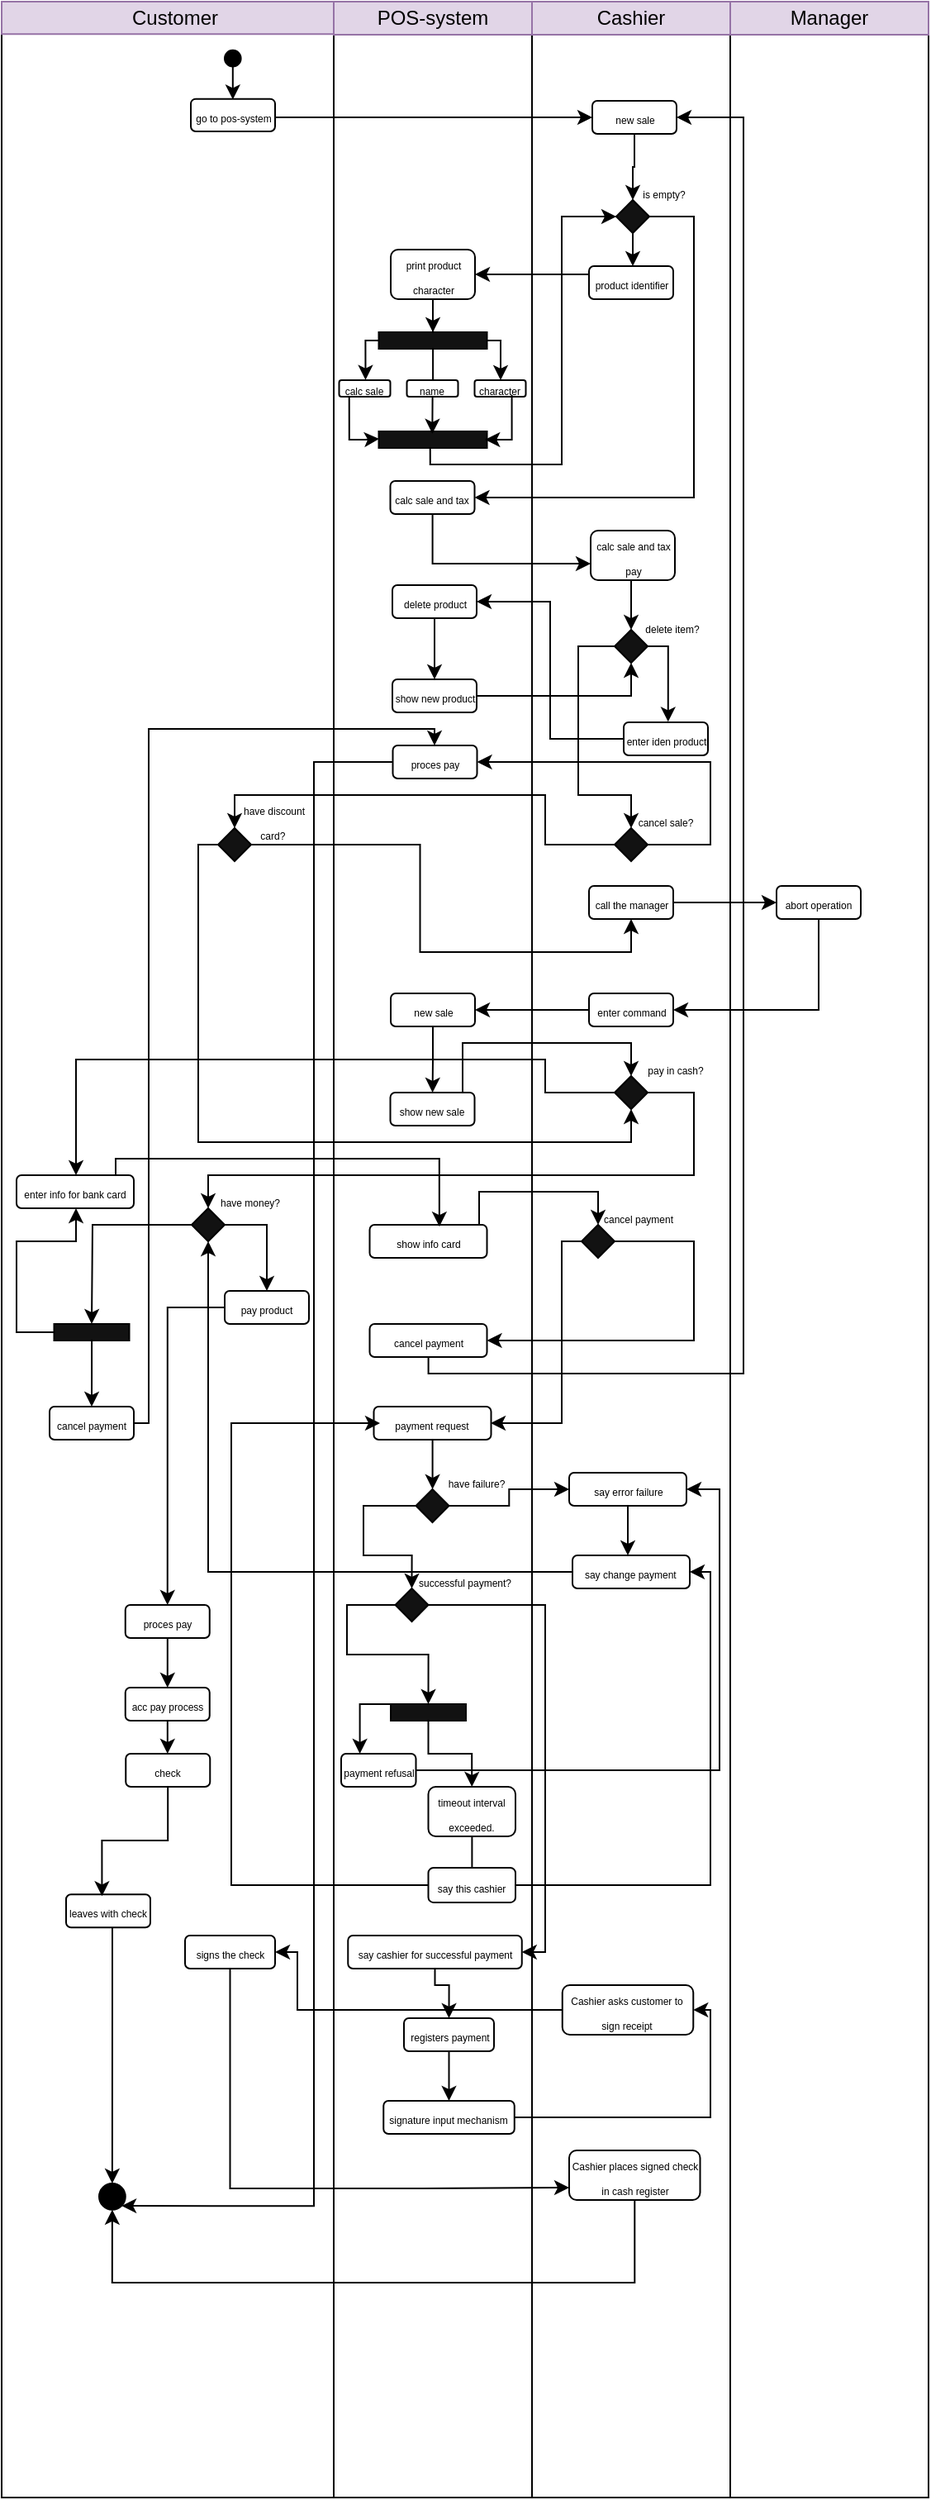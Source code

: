 <mxfile version="26.0.9">
  <diagram name="Страница — 1" id="l-s2C9QOgJASiCsaeZg0">
    <mxGraphModel dx="3212" dy="1958" grid="1" gridSize="10" guides="1" tooltips="1" connect="1" arrows="1" fold="1" page="1" pageScale="1" pageWidth="827" pageHeight="1169" math="0" shadow="0">
      <root>
        <mxCell id="0" />
        <mxCell id="1" parent="0" />
        <mxCell id="aojWeZjTv0DYBKPGvkMw-209" value="" style="rounded=0;whiteSpace=wrap;html=1;" vertex="1" parent="1">
          <mxGeometry x="402" y="57.91" width="120" height="1492.09" as="geometry" />
        </mxCell>
        <mxCell id="Te2QZDgjbKBpF7h5LiWf-8" value="" style="group" parent="1" vertex="1" connectable="0">
          <mxGeometry x="282" y="40" width="120" height="1510" as="geometry" />
        </mxCell>
        <mxCell id="Te2QZDgjbKBpF7h5LiWf-9" value="" style="rounded=0;whiteSpace=wrap;html=1;" parent="Te2QZDgjbKBpF7h5LiWf-8" vertex="1">
          <mxGeometry width="120" height="1510" as="geometry" />
        </mxCell>
        <mxCell id="Te2QZDgjbKBpF7h5LiWf-10" value="Cashier" style="rounded=0;whiteSpace=wrap;html=1;fillColor=#e1d5e7;strokeColor=#9673a6;" parent="Te2QZDgjbKBpF7h5LiWf-8" vertex="1">
          <mxGeometry width="120" height="20" as="geometry" />
        </mxCell>
        <mxCell id="Te2QZDgjbKBpF7h5LiWf-32" value="&lt;span style=&quot;font-size: 6px;&quot;&gt;product identifier&lt;/span&gt;" style="rounded=1;whiteSpace=wrap;html=1;" parent="Te2QZDgjbKBpF7h5LiWf-8" vertex="1">
          <mxGeometry x="34.5" y="160" width="51" height="20" as="geometry" />
        </mxCell>
        <mxCell id="Te2QZDgjbKBpF7h5LiWf-54" value="&lt;span style=&quot;color: rgba(0, 0, 0, 0); font-family: monospace; font-size: 0px; text-align: start; text-wrap-mode: nowrap;&quot;&gt;%3CmxGraphModel%3E%3Croot%3E%3CmxCell%20id%3D%220%22%2F%3E%3CmxCell%20id%3D%221%22%20parent%3D%220%22%2F%3E%3CmxCell%20id%3D%222%22%20value%3D%22%22%20style%3D%22group%22%20vertex%3D%221%22%20connectable%3D%220%22%20parent%3D%221%22%3E%3CmxGeometry%20x%3D%22283%22%20y%3D%2240%22%20width%3D%22120%22%20height%3D%22710%22%20as%3D%22geometry%22%2F%3E%3C%2FmxCell%3E%3CmxCell%20id%3D%223%22%20value%3D%22%22%20style%3D%22rounded%3D0%3BwhiteSpace%3Dwrap%3Bhtml%3D1%3B%22%20vertex%3D%221%22%20parent%3D%222%22%3E%3CmxGeometry%20width%3D%22120%22%20height%3D%22710%22%20as%3D%22geometry%22%2F%3E%3C%2FmxCell%3E%3CmxCell%20id%3D%224%22%20value%3D%22Cashier%22%20style%3D%22rounded%3D0%3BwhiteSpace%3Dwrap%3Bhtml%3D1%3BfillColor%3D%23e1d5e7%3BstrokeColor%3D%239673a6%3B%22%20vertex%3D%221%22%20parent%3D%222%22%3E%3CmxGeometry%20width%3D%22120%22%20height%3D%2220%22%20as%3D%22geometry%22%2F%3E%3C%2FmxCell%3E%3CmxCell%20id%3D%225%22%20value%3D%22%26lt%3Bspan%20style%3D%26quot%3Bfont-size%3A%206px%3B%26quot%3B%26gt%3Bproduct%20identifier%26lt%3B%2Fspan%26gt%3B%22%20style%3D%22rounded%3D1%3BwhiteSpace%3Dwrap%3Bhtml%3D1%3B%22%20vertex%3D%221%22%20parent%3D%222%22%3E%3CmxGeometry%20x%3D%2234.5%22%20y%3D%22160%22%20width%3D%2251%22%20height%3D%2220%22%20as%3D%22geometry%22%2F%3E%3C%2FmxCell%3E%3CmxCell%20id%3D%226%22%20value%3D%22%22%20style%3D%22rhombus%3BwhiteSpace%3Dwrap%3Bhtml%3D1%3BfillColor%3D%23121212%3B%22%20vertex%3D%221%22%20parent%3D%222%22%3E%3CmxGeometry%20x%3D%2251%22%20y%3D%22120%22%20width%3D%2220%22%20height%3D%2220%22%20as%3D%22geometry%22%2F%3E%3C%2FmxCell%3E%3CmxCell%20id%3D%227%22%20value%3D%22%26lt%3Bfont%20style%3D%26quot%3Bfont-size%3A%206px%3B%26quot%3B%26gt%3Bis%20empty%3F%26lt%3B%2Ffont%26gt%3B%22%20style%3D%22text%3Bhtml%3D1%3Balign%3Dcenter%3BverticalAlign%3Dmiddle%3BwhiteSpace%3Dwrap%3Brounded%3D0%3B%22%20vertex%3D%221%22%20parent%3D%222%22%3E%3CmxGeometry%20x%3D%2260%22%20y%3D%22110%22%20width%3D%2240%22%20height%3D%2210%22%20as%3D%22geometry%22%2F%3E%3C%2FmxCell%3E%3CmxCell%20id%3D%228%22%20style%3D%22edgeStyle%3DorthogonalEdgeStyle%3Brounded%3D0%3BorthogonalLoop%3D1%3BjettySize%3Dauto%3Bhtml%3D1%3BfillColor%3D%23d5e8d4%3BstrokeColor%3D%23000000%3B%22%20edge%3D%221%22%20parent%3D%222%22%20source%3D%226%22%3E%3CmxGeometry%20relative%3D%221%22%20as%3D%22geometry%22%3E%3CmxPoint%20x%3D%2261%22%20y%3D%22160%22%20as%3D%22targetPoint%22%2F%3E%3CArray%20as%3D%22points%22%3E%3CmxPoint%20x%3D%2261%22%20y%3D%22160%22%2F%3E%3C%2FArray%3E%3C%2FmxGeometry%3E%3C%2FmxCell%3E%3CmxCell%20id%3D%229%22%20value%3D%22%26lt%3Bspan%20style%3D%26quot%3Bfont-size%3A%206px%3B%26quot%3B%26gt%3Bcalc%20sale%20and%20tax%20pay%26lt%3B%2Fspan%26gt%3B%22%20style%3D%22rounded%3D1%3BwhiteSpace%3Dwrap%3Bhtml%3D1%3B%22%20vertex%3D%221%22%20parent%3D%222%22%3E%3CmxGeometry%20x%3D%2235.5%22%20y%3D%22320%22%20width%3D%2251%22%20height%3D%2230%22%20as%3D%22geometry%22%2F%3E%3C%2FmxCell%3E%3CmxCell%20id%3D%2210%22%20value%3D%22%22%20style%3D%22rounded%3D0%3BwhiteSpace%3Dwrap%3Bhtml%3D1%3BfillColor%3D%23121212%3B%22%20vertex%3D%221%22%20parent%3D%222%22%3E%3CmxGeometry%20x%3D%2228.25%22%20y%3D%22370%22%20width%3D%2265.5%22%20height%3D%2210%22%20as%3D%22geometry%22%2F%3E%3C%2FmxCell%3E%3C%2Froot%3E%3C%2FmxGraphModel%3E&lt;/span&gt;" style="rhombus;whiteSpace=wrap;html=1;fillColor=#121212;" parent="Te2QZDgjbKBpF7h5LiWf-8" vertex="1">
          <mxGeometry x="51" y="120" width="20" height="20" as="geometry" />
        </mxCell>
        <mxCell id="Te2QZDgjbKBpF7h5LiWf-55" value="&lt;font style=&quot;font-size: 6px;&quot;&gt;is empty?&lt;/font&gt;" style="text;html=1;align=center;verticalAlign=middle;whiteSpace=wrap;rounded=0;" parent="Te2QZDgjbKBpF7h5LiWf-8" vertex="1">
          <mxGeometry x="60" y="110" width="40" height="10" as="geometry" />
        </mxCell>
        <mxCell id="Te2QZDgjbKBpF7h5LiWf-57" style="edgeStyle=orthogonalEdgeStyle;rounded=0;orthogonalLoop=1;jettySize=auto;html=1;fillColor=#d5e8d4;strokeColor=#000000;" parent="Te2QZDgjbKBpF7h5LiWf-8" source="Te2QZDgjbKBpF7h5LiWf-54" edge="1">
          <mxGeometry relative="1" as="geometry">
            <mxPoint x="61" y="160" as="targetPoint" />
            <Array as="points">
              <mxPoint x="61" y="160" />
            </Array>
          </mxGeometry>
        </mxCell>
        <mxCell id="Te2QZDgjbKBpF7h5LiWf-76" value="&lt;span style=&quot;font-size: 6px;&quot;&gt;calc sale and tax pay&lt;/span&gt;" style="rounded=1;whiteSpace=wrap;html=1;" parent="Te2QZDgjbKBpF7h5LiWf-8" vertex="1">
          <mxGeometry x="35.5" y="320" width="51" height="30" as="geometry" />
        </mxCell>
        <mxCell id="Te2QZDgjbKBpF7h5LiWf-130" value="&lt;span style=&quot;font-size: 6px;&quot;&gt;enter&amp;nbsp;iden product&lt;/span&gt;" style="rounded=1;whiteSpace=wrap;html=1;" parent="Te2QZDgjbKBpF7h5LiWf-8" vertex="1">
          <mxGeometry x="55.5" y="436" width="51" height="20" as="geometry" />
        </mxCell>
        <mxCell id="aojWeZjTv0DYBKPGvkMw-122" value="&lt;span style=&quot;color: rgba(0, 0, 0, 0); font-family: monospace; font-size: 0px; text-align: start; text-wrap-mode: nowrap;&quot;&gt;%3CmxGraphModel%3E%3Croot%3E%3CmxCell%20id%3D%220%22%2F%3E%3CmxCell%20id%3D%221%22%20parent%3D%220%22%2F%3E%3CmxCell%20id%3D%222%22%20value%3D%22%22%20style%3D%22group%22%20vertex%3D%221%22%20connectable%3D%220%22%20parent%3D%221%22%3E%3CmxGeometry%20x%3D%22283%22%20y%3D%2240%22%20width%3D%22120%22%20height%3D%22710%22%20as%3D%22geometry%22%2F%3E%3C%2FmxCell%3E%3CmxCell%20id%3D%223%22%20value%3D%22%22%20style%3D%22rounded%3D0%3BwhiteSpace%3Dwrap%3Bhtml%3D1%3B%22%20vertex%3D%221%22%20parent%3D%222%22%3E%3CmxGeometry%20width%3D%22120%22%20height%3D%22710%22%20as%3D%22geometry%22%2F%3E%3C%2FmxCell%3E%3CmxCell%20id%3D%224%22%20value%3D%22Cashier%22%20style%3D%22rounded%3D0%3BwhiteSpace%3Dwrap%3Bhtml%3D1%3BfillColor%3D%23e1d5e7%3BstrokeColor%3D%239673a6%3B%22%20vertex%3D%221%22%20parent%3D%222%22%3E%3CmxGeometry%20width%3D%22120%22%20height%3D%2220%22%20as%3D%22geometry%22%2F%3E%3C%2FmxCell%3E%3CmxCell%20id%3D%225%22%20value%3D%22%26lt%3Bspan%20style%3D%26quot%3Bfont-size%3A%206px%3B%26quot%3B%26gt%3Bproduct%20identifier%26lt%3B%2Fspan%26gt%3B%22%20style%3D%22rounded%3D1%3BwhiteSpace%3Dwrap%3Bhtml%3D1%3B%22%20vertex%3D%221%22%20parent%3D%222%22%3E%3CmxGeometry%20x%3D%2234.5%22%20y%3D%22160%22%20width%3D%2251%22%20height%3D%2220%22%20as%3D%22geometry%22%2F%3E%3C%2FmxCell%3E%3CmxCell%20id%3D%226%22%20value%3D%22%22%20style%3D%22rhombus%3BwhiteSpace%3Dwrap%3Bhtml%3D1%3BfillColor%3D%23121212%3B%22%20vertex%3D%221%22%20parent%3D%222%22%3E%3CmxGeometry%20x%3D%2251%22%20y%3D%22120%22%20width%3D%2220%22%20height%3D%2220%22%20as%3D%22geometry%22%2F%3E%3C%2FmxCell%3E%3CmxCell%20id%3D%227%22%20value%3D%22%26lt%3Bfont%20style%3D%26quot%3Bfont-size%3A%206px%3B%26quot%3B%26gt%3Bis%20empty%3F%26lt%3B%2Ffont%26gt%3B%22%20style%3D%22text%3Bhtml%3D1%3Balign%3Dcenter%3BverticalAlign%3Dmiddle%3BwhiteSpace%3Dwrap%3Brounded%3D0%3B%22%20vertex%3D%221%22%20parent%3D%222%22%3E%3CmxGeometry%20x%3D%2260%22%20y%3D%22110%22%20width%3D%2240%22%20height%3D%2210%22%20as%3D%22geometry%22%2F%3E%3C%2FmxCell%3E%3CmxCell%20id%3D%228%22%20style%3D%22edgeStyle%3DorthogonalEdgeStyle%3Brounded%3D0%3BorthogonalLoop%3D1%3BjettySize%3Dauto%3Bhtml%3D1%3BfillColor%3D%23d5e8d4%3BstrokeColor%3D%23000000%3B%22%20edge%3D%221%22%20parent%3D%222%22%20source%3D%226%22%3E%3CmxGeometry%20relative%3D%221%22%20as%3D%22geometry%22%3E%3CmxPoint%20x%3D%2261%22%20y%3D%22160%22%20as%3D%22targetPoint%22%2F%3E%3CArray%20as%3D%22points%22%3E%3CmxPoint%20x%3D%2261%22%20y%3D%22160%22%2F%3E%3C%2FArray%3E%3C%2FmxGeometry%3E%3C%2FmxCell%3E%3CmxCell%20id%3D%229%22%20value%3D%22%26lt%3Bspan%20style%3D%26quot%3Bfont-size%3A%206px%3B%26quot%3B%26gt%3Bcalc%20sale%20and%20tax%20pay%26lt%3B%2Fspan%26gt%3B%22%20style%3D%22rounded%3D1%3BwhiteSpace%3Dwrap%3Bhtml%3D1%3B%22%20vertex%3D%221%22%20parent%3D%222%22%3E%3CmxGeometry%20x%3D%2235.5%22%20y%3D%22320%22%20width%3D%2251%22%20height%3D%2230%22%20as%3D%22geometry%22%2F%3E%3C%2FmxCell%3E%3CmxCell%20id%3D%2210%22%20value%3D%22%22%20style%3D%22rounded%3D0%3BwhiteSpace%3Dwrap%3Bhtml%3D1%3BfillColor%3D%23121212%3B%22%20vertex%3D%221%22%20parent%3D%222%22%3E%3CmxGeometry%20x%3D%2228.25%22%20y%3D%22370%22%20width%3D%2265.5%22%20height%3D%2210%22%20as%3D%22geometry%22%2F%3E%3C%2FmxCell%3E%3C%2Froot%3E%3C%2FmxGraphModel%3E&lt;/span&gt;" style="rhombus;whiteSpace=wrap;html=1;fillColor=#121212;" vertex="1" parent="Te2QZDgjbKBpF7h5LiWf-8">
          <mxGeometry x="50" y="500" width="20" height="20" as="geometry" />
        </mxCell>
        <mxCell id="aojWeZjTv0DYBKPGvkMw-123" value="&lt;font style=&quot;font-size: 6px;&quot;&gt;cancel sale&lt;span style=&quot;color: rgba(0, 0, 0, 0); font-family: monospace; font-size: 0px; text-align: start; text-wrap-mode: nowrap;&quot;&gt;%3CmxGraphModel%3E%3Croot%3E%3CmxCell%20id%3D%220%22%2F%3E%3CmxCell%20id%3D%221%22%20parent%3D%220%22%2F%3E%3CmxCell%20id%3D%222%22%20value%3D%22%26lt%3Bfont%20style%3D%26quot%3Bfont-size%3A%206px%3B%26quot%3B%26gt%3Bcancel%20sale%3F%26lt%3B%2Ffont%26gt%3B%22%20style%3D%22text%3Bhtml%3D1%3Balign%3Dcenter%3BverticalAlign%3Dmiddle%3BwhiteSpace%3Dwrap%3Brounded%3D0%3B%22%20vertex%3D%221%22%20parent%3D%221%22%3E%3CmxGeometry%20x%3D%22343%22%20y%3D%22530%22%20width%3D%2240%22%20height%3D%2210%22%20as%3D%22geometry%22%2F%3E%3C%2FmxCell%3E%3C%2Froot%3E%3C%2FmxGraphModel%3E&lt;/span&gt;?&lt;/font&gt;" style="text;html=1;align=center;verticalAlign=middle;whiteSpace=wrap;rounded=0;" vertex="1" parent="Te2QZDgjbKBpF7h5LiWf-8">
          <mxGeometry x="61" y="490" width="40" height="10" as="geometry" />
        </mxCell>
        <mxCell id="aojWeZjTv0DYBKPGvkMw-211" value="&lt;span style=&quot;font-size: 6px;&quot;&gt;call the manager&lt;/span&gt;" style="rounded=1;whiteSpace=wrap;html=1;" vertex="1" parent="Te2QZDgjbKBpF7h5LiWf-8">
          <mxGeometry x="34.5" y="535" width="51" height="20" as="geometry" />
        </mxCell>
        <mxCell id="aojWeZjTv0DYBKPGvkMw-216" value="&lt;span style=&quot;font-size: 6px;&quot;&gt;enter command&lt;/span&gt;" style="rounded=1;whiteSpace=wrap;html=1;" vertex="1" parent="Te2QZDgjbKBpF7h5LiWf-8">
          <mxGeometry x="34.5" y="600" width="51" height="20" as="geometry" />
        </mxCell>
        <mxCell id="aojWeZjTv0DYBKPGvkMw-319" value="&lt;span style=&quot;color: rgba(0, 0, 0, 0); font-family: monospace; font-size: 0px; text-align: start; text-wrap-mode: nowrap;&quot;&gt;%3CmxGraphModel%3E%3Croot%3E%3CmxCell%20id%3D%220%22%2F%3E%3CmxCell%20id%3D%221%22%20parent%3D%220%22%2F%3E%3CmxCell%20id%3D%222%22%20value%3D%22%22%20style%3D%22group%22%20vertex%3D%221%22%20connectable%3D%220%22%20parent%3D%221%22%3E%3CmxGeometry%20x%3D%22283%22%20y%3D%2240%22%20width%3D%22120%22%20height%3D%22710%22%20as%3D%22geometry%22%2F%3E%3C%2FmxCell%3E%3CmxCell%20id%3D%223%22%20value%3D%22%22%20style%3D%22rounded%3D0%3BwhiteSpace%3Dwrap%3Bhtml%3D1%3B%22%20vertex%3D%221%22%20parent%3D%222%22%3E%3CmxGeometry%20width%3D%22120%22%20height%3D%22710%22%20as%3D%22geometry%22%2F%3E%3C%2FmxCell%3E%3CmxCell%20id%3D%224%22%20value%3D%22Cashier%22%20style%3D%22rounded%3D0%3BwhiteSpace%3Dwrap%3Bhtml%3D1%3BfillColor%3D%23e1d5e7%3BstrokeColor%3D%239673a6%3B%22%20vertex%3D%221%22%20parent%3D%222%22%3E%3CmxGeometry%20width%3D%22120%22%20height%3D%2220%22%20as%3D%22geometry%22%2F%3E%3C%2FmxCell%3E%3CmxCell%20id%3D%225%22%20value%3D%22%26lt%3Bspan%20style%3D%26quot%3Bfont-size%3A%206px%3B%26quot%3B%26gt%3Bproduct%20identifier%26lt%3B%2Fspan%26gt%3B%22%20style%3D%22rounded%3D1%3BwhiteSpace%3Dwrap%3Bhtml%3D1%3B%22%20vertex%3D%221%22%20parent%3D%222%22%3E%3CmxGeometry%20x%3D%2234.5%22%20y%3D%22160%22%20width%3D%2251%22%20height%3D%2220%22%20as%3D%22geometry%22%2F%3E%3C%2FmxCell%3E%3CmxCell%20id%3D%226%22%20value%3D%22%22%20style%3D%22rhombus%3BwhiteSpace%3Dwrap%3Bhtml%3D1%3BfillColor%3D%23121212%3B%22%20vertex%3D%221%22%20parent%3D%222%22%3E%3CmxGeometry%20x%3D%2251%22%20y%3D%22120%22%20width%3D%2220%22%20height%3D%2220%22%20as%3D%22geometry%22%2F%3E%3C%2FmxCell%3E%3CmxCell%20id%3D%227%22%20value%3D%22%26lt%3Bfont%20style%3D%26quot%3Bfont-size%3A%206px%3B%26quot%3B%26gt%3Bis%20empty%3F%26lt%3B%2Ffont%26gt%3B%22%20style%3D%22text%3Bhtml%3D1%3Balign%3Dcenter%3BverticalAlign%3Dmiddle%3BwhiteSpace%3Dwrap%3Brounded%3D0%3B%22%20vertex%3D%221%22%20parent%3D%222%22%3E%3CmxGeometry%20x%3D%2260%22%20y%3D%22110%22%20width%3D%2240%22%20height%3D%2210%22%20as%3D%22geometry%22%2F%3E%3C%2FmxCell%3E%3CmxCell%20id%3D%228%22%20style%3D%22edgeStyle%3DorthogonalEdgeStyle%3Brounded%3D0%3BorthogonalLoop%3D1%3BjettySize%3Dauto%3Bhtml%3D1%3BfillColor%3D%23d5e8d4%3BstrokeColor%3D%23000000%3B%22%20edge%3D%221%22%20parent%3D%222%22%20source%3D%226%22%3E%3CmxGeometry%20relative%3D%221%22%20as%3D%22geometry%22%3E%3CmxPoint%20x%3D%2261%22%20y%3D%22160%22%20as%3D%22targetPoint%22%2F%3E%3CArray%20as%3D%22points%22%3E%3CmxPoint%20x%3D%2261%22%20y%3D%22160%22%2F%3E%3C%2FArray%3E%3C%2FmxGeometry%3E%3C%2FmxCell%3E%3CmxCell%20id%3D%229%22%20value%3D%22%26lt%3Bspan%20style%3D%26quot%3Bfont-size%3A%206px%3B%26quot%3B%26gt%3Bcalc%20sale%20and%20tax%20pay%26lt%3B%2Fspan%26gt%3B%22%20style%3D%22rounded%3D1%3BwhiteSpace%3Dwrap%3Bhtml%3D1%3B%22%20vertex%3D%221%22%20parent%3D%222%22%3E%3CmxGeometry%20x%3D%2235.5%22%20y%3D%22320%22%20width%3D%2251%22%20height%3D%2230%22%20as%3D%22geometry%22%2F%3E%3C%2FmxCell%3E%3CmxCell%20id%3D%2210%22%20value%3D%22%22%20style%3D%22rounded%3D0%3BwhiteSpace%3Dwrap%3Bhtml%3D1%3BfillColor%3D%23121212%3B%22%20vertex%3D%221%22%20parent%3D%222%22%3E%3CmxGeometry%20x%3D%2228.25%22%20y%3D%22370%22%20width%3D%2265.5%22%20height%3D%2210%22%20as%3D%22geometry%22%2F%3E%3C%2FmxCell%3E%3C%2Froot%3E%3C%2FmxGraphModel%3E&lt;/span&gt;" style="rhombus;whiteSpace=wrap;html=1;fillColor=#121212;" vertex="1" parent="Te2QZDgjbKBpF7h5LiWf-8">
          <mxGeometry x="50" y="650" width="20" height="20" as="geometry" />
        </mxCell>
        <mxCell id="aojWeZjTv0DYBKPGvkMw-321" value="&lt;span style=&quot;font-size: 6px;&quot;&gt;pay in cash?&lt;/span&gt;" style="text;html=1;align=center;verticalAlign=middle;whiteSpace=wrap;rounded=0;" vertex="1" parent="Te2QZDgjbKBpF7h5LiWf-8">
          <mxGeometry x="66.5" y="640" width="40" height="10" as="geometry" />
        </mxCell>
        <mxCell id="aojWeZjTv0DYBKPGvkMw-453" value="&lt;span style=&quot;color: rgba(0, 0, 0, 0); font-family: monospace; font-size: 0px; text-align: start; text-wrap-mode: nowrap;&quot;&gt;%3CmxGraphModel%3E%3Croot%3E%3CmxCell%20id%3D%220%22%2F%3E%3CmxCell%20id%3D%221%22%20parent%3D%220%22%2F%3E%3CmxCell%20id%3D%222%22%20value%3D%22%22%20style%3D%22group%22%20vertex%3D%221%22%20connectable%3D%220%22%20parent%3D%221%22%3E%3CmxGeometry%20x%3D%22283%22%20y%3D%2240%22%20width%3D%22120%22%20height%3D%22710%22%20as%3D%22geometry%22%2F%3E%3C%2FmxCell%3E%3CmxCell%20id%3D%223%22%20value%3D%22%22%20style%3D%22rounded%3D0%3BwhiteSpace%3Dwrap%3Bhtml%3D1%3B%22%20vertex%3D%221%22%20parent%3D%222%22%3E%3CmxGeometry%20width%3D%22120%22%20height%3D%22710%22%20as%3D%22geometry%22%2F%3E%3C%2FmxCell%3E%3CmxCell%20id%3D%224%22%20value%3D%22Cashier%22%20style%3D%22rounded%3D0%3BwhiteSpace%3Dwrap%3Bhtml%3D1%3BfillColor%3D%23e1d5e7%3BstrokeColor%3D%239673a6%3B%22%20vertex%3D%221%22%20parent%3D%222%22%3E%3CmxGeometry%20width%3D%22120%22%20height%3D%2220%22%20as%3D%22geometry%22%2F%3E%3C%2FmxCell%3E%3CmxCell%20id%3D%225%22%20value%3D%22%26lt%3Bspan%20style%3D%26quot%3Bfont-size%3A%206px%3B%26quot%3B%26gt%3Bproduct%20identifier%26lt%3B%2Fspan%26gt%3B%22%20style%3D%22rounded%3D1%3BwhiteSpace%3Dwrap%3Bhtml%3D1%3B%22%20vertex%3D%221%22%20parent%3D%222%22%3E%3CmxGeometry%20x%3D%2234.5%22%20y%3D%22160%22%20width%3D%2251%22%20height%3D%2220%22%20as%3D%22geometry%22%2F%3E%3C%2FmxCell%3E%3CmxCell%20id%3D%226%22%20value%3D%22%22%20style%3D%22rhombus%3BwhiteSpace%3Dwrap%3Bhtml%3D1%3BfillColor%3D%23121212%3B%22%20vertex%3D%221%22%20parent%3D%222%22%3E%3CmxGeometry%20x%3D%2251%22%20y%3D%22120%22%20width%3D%2220%22%20height%3D%2220%22%20as%3D%22geometry%22%2F%3E%3C%2FmxCell%3E%3CmxCell%20id%3D%227%22%20value%3D%22%26lt%3Bfont%20style%3D%26quot%3Bfont-size%3A%206px%3B%26quot%3B%26gt%3Bis%20empty%3F%26lt%3B%2Ffont%26gt%3B%22%20style%3D%22text%3Bhtml%3D1%3Balign%3Dcenter%3BverticalAlign%3Dmiddle%3BwhiteSpace%3Dwrap%3Brounded%3D0%3B%22%20vertex%3D%221%22%20parent%3D%222%22%3E%3CmxGeometry%20x%3D%2260%22%20y%3D%22110%22%20width%3D%2240%22%20height%3D%2210%22%20as%3D%22geometry%22%2F%3E%3C%2FmxCell%3E%3CmxCell%20id%3D%228%22%20style%3D%22edgeStyle%3DorthogonalEdgeStyle%3Brounded%3D0%3BorthogonalLoop%3D1%3BjettySize%3Dauto%3Bhtml%3D1%3BfillColor%3D%23d5e8d4%3BstrokeColor%3D%23000000%3B%22%20edge%3D%221%22%20parent%3D%222%22%20source%3D%226%22%3E%3CmxGeometry%20relative%3D%221%22%20as%3D%22geometry%22%3E%3CmxPoint%20x%3D%2261%22%20y%3D%22160%22%20as%3D%22targetPoint%22%2F%3E%3CArray%20as%3D%22points%22%3E%3CmxPoint%20x%3D%2261%22%20y%3D%22160%22%2F%3E%3C%2FArray%3E%3C%2FmxGeometry%3E%3C%2FmxCell%3E%3CmxCell%20id%3D%229%22%20value%3D%22%26lt%3Bspan%20style%3D%26quot%3Bfont-size%3A%206px%3B%26quot%3B%26gt%3Bcalc%20sale%20and%20tax%20pay%26lt%3B%2Fspan%26gt%3B%22%20style%3D%22rounded%3D1%3BwhiteSpace%3Dwrap%3Bhtml%3D1%3B%22%20vertex%3D%221%22%20parent%3D%222%22%3E%3CmxGeometry%20x%3D%2235.5%22%20y%3D%22320%22%20width%3D%2251%22%20height%3D%2230%22%20as%3D%22geometry%22%2F%3E%3C%2FmxCell%3E%3CmxCell%20id%3D%2210%22%20value%3D%22%22%20style%3D%22rounded%3D0%3BwhiteSpace%3Dwrap%3Bhtml%3D1%3BfillColor%3D%23121212%3B%22%20vertex%3D%221%22%20parent%3D%222%22%3E%3CmxGeometry%20x%3D%2228.25%22%20y%3D%22370%22%20width%3D%2265.5%22%20height%3D%2210%22%20as%3D%22geometry%22%2F%3E%3C%2FmxCell%3E%3C%2Froot%3E%3C%2FmxGraphModel%3E&lt;/span&gt;" style="rhombus;whiteSpace=wrap;html=1;fillColor=#121212;" vertex="1" parent="Te2QZDgjbKBpF7h5LiWf-8">
          <mxGeometry x="30" y="740" width="20" height="20" as="geometry" />
        </mxCell>
        <mxCell id="aojWeZjTv0DYBKPGvkMw-454" value="&lt;span style=&quot;font-size: 6px;&quot;&gt;cancel payment&lt;/span&gt;" style="text;html=1;align=center;verticalAlign=middle;whiteSpace=wrap;rounded=0;" vertex="1" parent="Te2QZDgjbKBpF7h5LiWf-8">
          <mxGeometry x="34.5" y="730" width="59" height="10" as="geometry" />
        </mxCell>
        <mxCell id="aojWeZjTv0DYBKPGvkMw-463" value="&lt;span style=&quot;font-size: 6px;&quot;&gt;say error failure&lt;/span&gt;" style="rounded=1;whiteSpace=wrap;html=1;" vertex="1" parent="Te2QZDgjbKBpF7h5LiWf-8">
          <mxGeometry x="22.5" y="890" width="71" height="20" as="geometry" />
        </mxCell>
        <mxCell id="aojWeZjTv0DYBKPGvkMw-465" value="&lt;span style=&quot;font-size: 6px;&quot;&gt;say change payment&amp;nbsp;&lt;/span&gt;" style="rounded=1;whiteSpace=wrap;html=1;" vertex="1" parent="Te2QZDgjbKBpF7h5LiWf-8">
          <mxGeometry x="24.5" y="940" width="71" height="20" as="geometry" />
        </mxCell>
        <mxCell id="aojWeZjTv0DYBKPGvkMw-466" style="edgeStyle=orthogonalEdgeStyle;rounded=0;orthogonalLoop=1;jettySize=auto;html=1;" edge="1" parent="Te2QZDgjbKBpF7h5LiWf-8" source="aojWeZjTv0DYBKPGvkMw-463">
          <mxGeometry relative="1" as="geometry">
            <mxPoint x="58" y="940" as="targetPoint" />
          </mxGeometry>
        </mxCell>
        <mxCell id="aojWeZjTv0DYBKPGvkMw-576" value="&lt;span style=&quot;font-size: 6px;&quot;&gt;Cashier asks customer to sign receipt&lt;/span&gt;" style="rounded=1;whiteSpace=wrap;html=1;" vertex="1" parent="Te2QZDgjbKBpF7h5LiWf-8">
          <mxGeometry x="18.38" y="1200" width="79.25" height="30" as="geometry" />
        </mxCell>
        <mxCell id="aojWeZjTv0DYBKPGvkMw-580" value="&lt;span style=&quot;font-size: 6px;&quot;&gt;Cashier places signed check in cash register&lt;/span&gt;" style="rounded=1;whiteSpace=wrap;html=1;" vertex="1" parent="Te2QZDgjbKBpF7h5LiWf-8">
          <mxGeometry x="22.5" y="1300" width="79.25" height="30" as="geometry" />
        </mxCell>
        <mxCell id="Te2QZDgjbKBpF7h5LiWf-4" value="" style="group" parent="1" vertex="1" connectable="0">
          <mxGeometry x="41" y="40" width="130" height="1510" as="geometry" />
        </mxCell>
        <mxCell id="Te2QZDgjbKBpF7h5LiWf-2" value="" style="rounded=0;whiteSpace=wrap;html=1;" parent="Te2QZDgjbKBpF7h5LiWf-4" vertex="1">
          <mxGeometry x="-80" y="9.81" width="201" height="1500.19" as="geometry" />
        </mxCell>
        <mxCell id="Te2QZDgjbKBpF7h5LiWf-3" value="Customer" style="rounded=0;whiteSpace=wrap;html=1;fillColor=#e1d5e7;strokeColor=#9673a6;" parent="Te2QZDgjbKBpF7h5LiWf-4" vertex="1">
          <mxGeometry x="-80" width="210" height="19.62" as="geometry" />
        </mxCell>
        <mxCell id="Te2QZDgjbKBpF7h5LiWf-14" style="edgeStyle=orthogonalEdgeStyle;rounded=0;orthogonalLoop=1;jettySize=auto;html=1;" parent="Te2QZDgjbKBpF7h5LiWf-4" source="Te2QZDgjbKBpF7h5LiWf-11" target="Te2QZDgjbKBpF7h5LiWf-12" edge="1">
          <mxGeometry relative="1" as="geometry" />
        </mxCell>
        <mxCell id="Te2QZDgjbKBpF7h5LiWf-11" value="" style="ellipse;whiteSpace=wrap;html=1;aspect=fixed;fillColor=#000000;" parent="Te2QZDgjbKBpF7h5LiWf-4" vertex="1">
          <mxGeometry x="55" y="29.423" width="9.808" height="9.808" as="geometry" />
        </mxCell>
        <mxCell id="Te2QZDgjbKBpF7h5LiWf-12" value="&lt;font style=&quot;font-size: 6px;&quot;&gt;go to pos-system&lt;/font&gt;" style="rounded=1;whiteSpace=wrap;html=1;" parent="Te2QZDgjbKBpF7h5LiWf-4" vertex="1">
          <mxGeometry x="34.5" y="58.846" width="51" height="19.615" as="geometry" />
        </mxCell>
        <mxCell id="aojWeZjTv0DYBKPGvkMw-206" value="&lt;span style=&quot;color: rgba(0, 0, 0, 0); font-family: monospace; font-size: 0px; text-align: start; text-wrap-mode: nowrap;&quot;&gt;%3CmxGraphModel%3E%3Croot%3E%3CmxCell%20id%3D%220%22%2F%3E%3CmxCell%20id%3D%221%22%20parent%3D%220%22%2F%3E%3CmxCell%20id%3D%222%22%20value%3D%22%22%20style%3D%22group%22%20vertex%3D%221%22%20connectable%3D%220%22%20parent%3D%221%22%3E%3CmxGeometry%20x%3D%22283%22%20y%3D%2240%22%20width%3D%22120%22%20height%3D%22710%22%20as%3D%22geometry%22%2F%3E%3C%2FmxCell%3E%3CmxCell%20id%3D%223%22%20value%3D%22%22%20style%3D%22rounded%3D0%3BwhiteSpace%3Dwrap%3Bhtml%3D1%3B%22%20vertex%3D%221%22%20parent%3D%222%22%3E%3CmxGeometry%20width%3D%22120%22%20height%3D%22710%22%20as%3D%22geometry%22%2F%3E%3C%2FmxCell%3E%3CmxCell%20id%3D%224%22%20value%3D%22Cashier%22%20style%3D%22rounded%3D0%3BwhiteSpace%3Dwrap%3Bhtml%3D1%3BfillColor%3D%23e1d5e7%3BstrokeColor%3D%239673a6%3B%22%20vertex%3D%221%22%20parent%3D%222%22%3E%3CmxGeometry%20width%3D%22120%22%20height%3D%2220%22%20as%3D%22geometry%22%2F%3E%3C%2FmxCell%3E%3CmxCell%20id%3D%225%22%20value%3D%22%26lt%3Bspan%20style%3D%26quot%3Bfont-size%3A%206px%3B%26quot%3B%26gt%3Bproduct%20identifier%26lt%3B%2Fspan%26gt%3B%22%20style%3D%22rounded%3D1%3BwhiteSpace%3Dwrap%3Bhtml%3D1%3B%22%20vertex%3D%221%22%20parent%3D%222%22%3E%3CmxGeometry%20x%3D%2234.5%22%20y%3D%22160%22%20width%3D%2251%22%20height%3D%2220%22%20as%3D%22geometry%22%2F%3E%3C%2FmxCell%3E%3CmxCell%20id%3D%226%22%20value%3D%22%22%20style%3D%22rhombus%3BwhiteSpace%3Dwrap%3Bhtml%3D1%3BfillColor%3D%23121212%3B%22%20vertex%3D%221%22%20parent%3D%222%22%3E%3CmxGeometry%20x%3D%2251%22%20y%3D%22120%22%20width%3D%2220%22%20height%3D%2220%22%20as%3D%22geometry%22%2F%3E%3C%2FmxCell%3E%3CmxCell%20id%3D%227%22%20value%3D%22%26lt%3Bfont%20style%3D%26quot%3Bfont-size%3A%206px%3B%26quot%3B%26gt%3Bis%20empty%3F%26lt%3B%2Ffont%26gt%3B%22%20style%3D%22text%3Bhtml%3D1%3Balign%3Dcenter%3BverticalAlign%3Dmiddle%3BwhiteSpace%3Dwrap%3Brounded%3D0%3B%22%20vertex%3D%221%22%20parent%3D%222%22%3E%3CmxGeometry%20x%3D%2260%22%20y%3D%22110%22%20width%3D%2240%22%20height%3D%2210%22%20as%3D%22geometry%22%2F%3E%3C%2FmxCell%3E%3CmxCell%20id%3D%228%22%20style%3D%22edgeStyle%3DorthogonalEdgeStyle%3Brounded%3D0%3BorthogonalLoop%3D1%3BjettySize%3Dauto%3Bhtml%3D1%3BfillColor%3D%23d5e8d4%3BstrokeColor%3D%23000000%3B%22%20edge%3D%221%22%20parent%3D%222%22%20source%3D%226%22%3E%3CmxGeometry%20relative%3D%221%22%20as%3D%22geometry%22%3E%3CmxPoint%20x%3D%2261%22%20y%3D%22160%22%20as%3D%22targetPoint%22%2F%3E%3CArray%20as%3D%22points%22%3E%3CmxPoint%20x%3D%2261%22%20y%3D%22160%22%2F%3E%3C%2FArray%3E%3C%2FmxGeometry%3E%3C%2FmxCell%3E%3CmxCell%20id%3D%229%22%20value%3D%22%26lt%3Bspan%20style%3D%26quot%3Bfont-size%3A%206px%3B%26quot%3B%26gt%3Bcalc%20sale%20and%20tax%20pay%26lt%3B%2Fspan%26gt%3B%22%20style%3D%22rounded%3D1%3BwhiteSpace%3Dwrap%3Bhtml%3D1%3B%22%20vertex%3D%221%22%20parent%3D%222%22%3E%3CmxGeometry%20x%3D%2235.5%22%20y%3D%22320%22%20width%3D%2251%22%20height%3D%2230%22%20as%3D%22geometry%22%2F%3E%3C%2FmxCell%3E%3CmxCell%20id%3D%2210%22%20value%3D%22%22%20style%3D%22rounded%3D0%3BwhiteSpace%3Dwrap%3Bhtml%3D1%3BfillColor%3D%23121212%3B%22%20vertex%3D%221%22%20parent%3D%222%22%3E%3CmxGeometry%20x%3D%2228.25%22%20y%3D%22370%22%20width%3D%2265.5%22%20height%3D%2210%22%20as%3D%22geometry%22%2F%3E%3C%2FmxCell%3E%3C%2Froot%3E%3C%2FmxGraphModel%3E&lt;/span&gt;" style="rhombus;whiteSpace=wrap;html=1;fillColor=#121212;" vertex="1" parent="Te2QZDgjbKBpF7h5LiWf-4">
          <mxGeometry x="51" y="500" width="20" height="20" as="geometry" />
        </mxCell>
        <mxCell id="aojWeZjTv0DYBKPGvkMw-208" value="&lt;span style=&quot;font-size: 6px;&quot;&gt;have discount card?&amp;nbsp;&lt;/span&gt;&lt;span style=&quot;color: rgba(0, 0, 0, 0); font-family: monospace; font-size: 0px; text-align: start; text-wrap-mode: nowrap;&quot;&gt;%?3CmxGraphModel%3E%3Croot%3E%3CmxCell%20id%3D%220%22%2F%3E%3CmxCell%20id%3D%221%22%20parent%3D%220%22%2F%3E%3CmxCell%20id%3D%222%22%20value%3D%22%26lt%3Bfont%20style%3D%26quot%3Bfont-size%3A%206px%3B%26quot%3B%26gt%3Bcancel%20sale%26lt%3Bspan%20style%3D%26quot%3Bcolor%3A%20rgba(0%2C%200%2C%200%2C%200)%3B%20font-family%3A%20monospace%3B%20font-size%3A%200px%3B%20text-align%3A%20start%3B%20text-wrap-mode%3A%20nowrap%3B%26quot%3B%26gt%3B%253CmxGraphModel%253E%253Croot%253E%253CmxCell%2520id%253D%25220%2522%252F%253E%253CmxCell%2520id%253D%25221%2522%2520parent%253D%25220%2522%252F%253E%253CmxCell%2520id%253D%25222%2522%2520value%253D%2522%2526lt%253Bfont%2520style%253D%2526quot%253Bfont-size%253A%25206px%253B%2526quot%253B%2526gt%253Bcancel%2520sale%253F%2526lt%253B%252Ffont%2526gt%253B%2522%2520style%253D%2522text%253Bhtml%253D1%253Balign%253Dcenter%253BverticalAlign%253Dmiddle%253BwhiteSpace%253Dwrap%253Brounded%253D0%253B%2522%2520vertex%253D%25221%2522%2520parent%253D%25221%2522%253E%253CmxGeometry%2520x%253D%2522343%2522%2520y%253D%2522530%2522%2520width%253D%252240%2522%2520height%253D%252210%2522%2520as%253D%2522geometry%2522%252F%253E%253C%252FmxCell%253E%253C%252Froot%253E%253C%252FmxGraphModel%253E%26lt%3B%2Fspan%26gt%3B%3F%26lt%3B%2Ffont%26gt%3B%22%20style%3D%22text%3Bhtml%3D1%3Balign%3Dcenter%3BverticalAlign%3Dmiddle%3BwhiteSpace%3Dwrap%3Brounded%3D0%3B%22%20vertex%3D%221%22%20parent%3D%221%22%3E%3CmxGeometry%20x%3D%22343%22%20y%3D%22530%22%20width%3D%2240%22%20height%3D%2210%22%20as%3D%22geometry%22%2F%3E%3C%2FmxCell%3E%3C%2Froot%3E%3C%2FmxGraphModel%3Ediscount card?&lt;/span&gt;" style="text;html=1;align=center;verticalAlign=middle;whiteSpace=wrap;rounded=0;" vertex="1" parent="Te2QZDgjbKBpF7h5LiWf-4">
          <mxGeometry x="64.81" y="490" width="40" height="10" as="geometry" />
        </mxCell>
        <mxCell id="aojWeZjTv0DYBKPGvkMw-327" value="&lt;span style=&quot;font-size: 6px;&quot;&gt;have money?&lt;/span&gt;" style="text;html=1;align=center;verticalAlign=middle;whiteSpace=wrap;rounded=0;" vertex="1" parent="Te2QZDgjbKBpF7h5LiWf-4">
          <mxGeometry x="35.81" y="720" width="69" height="10" as="geometry" />
        </mxCell>
        <mxCell id="aojWeZjTv0DYBKPGvkMw-447" value="&lt;span style=&quot;font-size: 6px;&quot;&gt;enter info for bank card&lt;/span&gt;" style="rounded=1;whiteSpace=wrap;html=1;" vertex="1" parent="Te2QZDgjbKBpF7h5LiWf-4">
          <mxGeometry x="-71" y="710" width="71" height="20" as="geometry" />
        </mxCell>
        <mxCell id="aojWeZjTv0DYBKPGvkMw-583" style="edgeStyle=orthogonalEdgeStyle;rounded=0;orthogonalLoop=1;jettySize=auto;html=1;entryX=0.5;entryY=0;entryDx=0;entryDy=0;" edge="1" parent="Te2QZDgjbKBpF7h5LiWf-4" source="aojWeZjTv0DYBKPGvkMw-468" target="aojWeZjTv0DYBKPGvkMw-582">
          <mxGeometry relative="1" as="geometry">
            <Array as="points">
              <mxPoint x="81" y="740" />
            </Array>
          </mxGeometry>
        </mxCell>
        <mxCell id="aojWeZjTv0DYBKPGvkMw-599" style="edgeStyle=orthogonalEdgeStyle;rounded=0;orthogonalLoop=1;jettySize=auto;html=1;entryX=0.5;entryY=0;entryDx=0;entryDy=0;" edge="1" parent="Te2QZDgjbKBpF7h5LiWf-4" source="aojWeZjTv0DYBKPGvkMw-468">
          <mxGeometry relative="1" as="geometry">
            <mxPoint x="-25.5" y="800" as="targetPoint" />
          </mxGeometry>
        </mxCell>
        <mxCell id="aojWeZjTv0DYBKPGvkMw-468" value="&lt;span style=&quot;color: rgba(0, 0, 0, 0); font-family: monospace; font-size: 0px; text-align: start; text-wrap-mode: nowrap;&quot;&gt;%3CmxGraphModel%3E%3Croot%3E%3CmxCell%20id%3D%220%22%2F%3E%3CmxCell%20id%3D%221%22%20parent%3D%220%22%2F%3E%3CmxCell%20id%3D%222%22%20value%3D%22%22%20style%3D%22group%22%20vertex%3D%221%22%20connectable%3D%220%22%20parent%3D%221%22%3E%3CmxGeometry%20x%3D%22283%22%20y%3D%2240%22%20width%3D%22120%22%20height%3D%22710%22%20as%3D%22geometry%22%2F%3E%3C%2FmxCell%3E%3CmxCell%20id%3D%223%22%20value%3D%22%22%20style%3D%22rounded%3D0%3BwhiteSpace%3Dwrap%3Bhtml%3D1%3B%22%20vertex%3D%221%22%20parent%3D%222%22%3E%3CmxGeometry%20width%3D%22120%22%20height%3D%22710%22%20as%3D%22geometry%22%2F%3E%3C%2FmxCell%3E%3CmxCell%20id%3D%224%22%20value%3D%22Cashier%22%20style%3D%22rounded%3D0%3BwhiteSpace%3Dwrap%3Bhtml%3D1%3BfillColor%3D%23e1d5e7%3BstrokeColor%3D%239673a6%3B%22%20vertex%3D%221%22%20parent%3D%222%22%3E%3CmxGeometry%20width%3D%22120%22%20height%3D%2220%22%20as%3D%22geometry%22%2F%3E%3C%2FmxCell%3E%3CmxCell%20id%3D%225%22%20value%3D%22%26lt%3Bspan%20style%3D%26quot%3Bfont-size%3A%206px%3B%26quot%3B%26gt%3Bproduct%20identifier%26lt%3B%2Fspan%26gt%3B%22%20style%3D%22rounded%3D1%3BwhiteSpace%3Dwrap%3Bhtml%3D1%3B%22%20vertex%3D%221%22%20parent%3D%222%22%3E%3CmxGeometry%20x%3D%2234.5%22%20y%3D%22160%22%20width%3D%2251%22%20height%3D%2220%22%20as%3D%22geometry%22%2F%3E%3C%2FmxCell%3E%3CmxCell%20id%3D%226%22%20value%3D%22%22%20style%3D%22rhombus%3BwhiteSpace%3Dwrap%3Bhtml%3D1%3BfillColor%3D%23121212%3B%22%20vertex%3D%221%22%20parent%3D%222%22%3E%3CmxGeometry%20x%3D%2251%22%20y%3D%22120%22%20width%3D%2220%22%20height%3D%2220%22%20as%3D%22geometry%22%2F%3E%3C%2FmxCell%3E%3CmxCell%20id%3D%227%22%20value%3D%22%26lt%3Bfont%20style%3D%26quot%3Bfont-size%3A%206px%3B%26quot%3B%26gt%3Bis%20empty%3F%26lt%3B%2Ffont%26gt%3B%22%20style%3D%22text%3Bhtml%3D1%3Balign%3Dcenter%3BverticalAlign%3Dmiddle%3BwhiteSpace%3Dwrap%3Brounded%3D0%3B%22%20vertex%3D%221%22%20parent%3D%222%22%3E%3CmxGeometry%20x%3D%2260%22%20y%3D%22110%22%20width%3D%2240%22%20height%3D%2210%22%20as%3D%22geometry%22%2F%3E%3C%2FmxCell%3E%3CmxCell%20id%3D%228%22%20style%3D%22edgeStyle%3DorthogonalEdgeStyle%3Brounded%3D0%3BorthogonalLoop%3D1%3BjettySize%3Dauto%3Bhtml%3D1%3BfillColor%3D%23d5e8d4%3BstrokeColor%3D%23000000%3B%22%20edge%3D%221%22%20parent%3D%222%22%20source%3D%226%22%3E%3CmxGeometry%20relative%3D%221%22%20as%3D%22geometry%22%3E%3CmxPoint%20x%3D%2261%22%20y%3D%22160%22%20as%3D%22targetPoint%22%2F%3E%3CArray%20as%3D%22points%22%3E%3CmxPoint%20x%3D%2261%22%20y%3D%22160%22%2F%3E%3C%2FArray%3E%3C%2FmxGeometry%3E%3C%2FmxCell%3E%3CmxCell%20id%3D%229%22%20value%3D%22%26lt%3Bspan%20style%3D%26quot%3Bfont-size%3A%206px%3B%26quot%3B%26gt%3Bcalc%20sale%20and%20tax%20pay%26lt%3B%2Fspan%26gt%3B%22%20style%3D%22rounded%3D1%3BwhiteSpace%3Dwrap%3Bhtml%3D1%3B%22%20vertex%3D%221%22%20parent%3D%222%22%3E%3CmxGeometry%20x%3D%2235.5%22%20y%3D%22320%22%20width%3D%2251%22%20height%3D%2230%22%20as%3D%22geometry%22%2F%3E%3C%2FmxCell%3E%3CmxCell%20id%3D%2210%22%20value%3D%22%22%20style%3D%22rounded%3D0%3BwhiteSpace%3Dwrap%3Bhtml%3D1%3BfillColor%3D%23121212%3B%22%20vertex%3D%221%22%20parent%3D%222%22%3E%3CmxGeometry%20x%3D%2228.25%22%20y%3D%22370%22%20width%3D%2265.5%22%20height%3D%2210%22%20as%3D%22geometry%22%2F%3E%3C%2FmxCell%3E%3C%2Froot%3E%3C%2FmxGraphModel%3E&lt;/span&gt;" style="rhombus;whiteSpace=wrap;html=1;fillColor=#121212;" vertex="1" parent="Te2QZDgjbKBpF7h5LiWf-4">
          <mxGeometry x="35" y="730" width="20" height="20" as="geometry" />
        </mxCell>
        <mxCell id="aojWeZjTv0DYBKPGvkMw-578" value="&lt;div&gt;&lt;span style=&quot;font-size: 6px; background-color: transparent; color: light-dark(rgb(0, 0, 0), rgb(255, 255, 255));&quot;&gt;signs the check&lt;/span&gt;&lt;/div&gt;" style="rounded=1;whiteSpace=wrap;html=1;" vertex="1" parent="Te2QZDgjbKBpF7h5LiWf-4">
          <mxGeometry x="31" y="1170" width="54.5" height="20" as="geometry" />
        </mxCell>
        <mxCell id="aojWeZjTv0DYBKPGvkMw-587" style="edgeStyle=orthogonalEdgeStyle;rounded=0;orthogonalLoop=1;jettySize=auto;html=1;entryX=0.5;entryY=0;entryDx=0;entryDy=0;" edge="1" parent="Te2QZDgjbKBpF7h5LiWf-4" source="aojWeZjTv0DYBKPGvkMw-582" target="aojWeZjTv0DYBKPGvkMw-584">
          <mxGeometry relative="1" as="geometry" />
        </mxCell>
        <mxCell id="aojWeZjTv0DYBKPGvkMw-582" value="&lt;span style=&quot;font-size: 6px;&quot;&gt;pay product&lt;/span&gt;" style="rounded=1;whiteSpace=wrap;html=1;" vertex="1" parent="Te2QZDgjbKBpF7h5LiWf-4">
          <mxGeometry x="55" y="780" width="51" height="20" as="geometry" />
        </mxCell>
        <mxCell id="aojWeZjTv0DYBKPGvkMw-588" style="edgeStyle=orthogonalEdgeStyle;rounded=0;orthogonalLoop=1;jettySize=auto;html=1;entryX=0.5;entryY=0;entryDx=0;entryDy=0;" edge="1" parent="Te2QZDgjbKBpF7h5LiWf-4" source="aojWeZjTv0DYBKPGvkMw-584" target="aojWeZjTv0DYBKPGvkMw-585">
          <mxGeometry relative="1" as="geometry" />
        </mxCell>
        <mxCell id="aojWeZjTv0DYBKPGvkMw-584" value="&lt;span style=&quot;font-size: 6px;&quot;&gt;proces pay&lt;/span&gt;" style="rounded=1;whiteSpace=wrap;html=1;" vertex="1" parent="Te2QZDgjbKBpF7h5LiWf-4">
          <mxGeometry x="-5.12" y="970" width="51" height="20" as="geometry" />
        </mxCell>
        <mxCell id="aojWeZjTv0DYBKPGvkMw-589" style="edgeStyle=orthogonalEdgeStyle;rounded=0;orthogonalLoop=1;jettySize=auto;html=1;entryX=0.5;entryY=0;entryDx=0;entryDy=0;" edge="1" parent="Te2QZDgjbKBpF7h5LiWf-4" source="aojWeZjTv0DYBKPGvkMw-585" target="aojWeZjTv0DYBKPGvkMw-586">
          <mxGeometry relative="1" as="geometry" />
        </mxCell>
        <mxCell id="aojWeZjTv0DYBKPGvkMw-585" value="&lt;span style=&quot;font-size: 6px;&quot;&gt;acc pay process&lt;/span&gt;" style="rounded=1;whiteSpace=wrap;html=1;" vertex="1" parent="Te2QZDgjbKBpF7h5LiWf-4">
          <mxGeometry x="-5.12" y="1020" width="51" height="20" as="geometry" />
        </mxCell>
        <mxCell id="aojWeZjTv0DYBKPGvkMw-586" value="&lt;span style=&quot;font-size: 6px;&quot;&gt;check&lt;/span&gt;" style="rounded=1;whiteSpace=wrap;html=1;" vertex="1" parent="Te2QZDgjbKBpF7h5LiWf-4">
          <mxGeometry x="-4.87" y="1060" width="51" height="20" as="geometry" />
        </mxCell>
        <mxCell id="aojWeZjTv0DYBKPGvkMw-590" value="&lt;span style=&quot;font-size: 6px;&quot;&gt;leaves with check&lt;/span&gt;" style="rounded=1;whiteSpace=wrap;html=1;" vertex="1" parent="Te2QZDgjbKBpF7h5LiWf-4">
          <mxGeometry x="-41" y="1145.09" width="51" height="20" as="geometry" />
        </mxCell>
        <mxCell id="aojWeZjTv0DYBKPGvkMw-592" style="edgeStyle=orthogonalEdgeStyle;rounded=0;orthogonalLoop=1;jettySize=auto;html=1;entryX=0.426;entryY=0.053;entryDx=0;entryDy=0;entryPerimeter=0;" edge="1" parent="Te2QZDgjbKBpF7h5LiWf-4" source="aojWeZjTv0DYBKPGvkMw-586" target="aojWeZjTv0DYBKPGvkMw-590">
          <mxGeometry relative="1" as="geometry" />
        </mxCell>
        <mxCell id="aojWeZjTv0DYBKPGvkMw-604" style="edgeStyle=orthogonalEdgeStyle;rounded=0;orthogonalLoop=1;jettySize=auto;html=1;" edge="1" parent="Te2QZDgjbKBpF7h5LiWf-4" source="aojWeZjTv0DYBKPGvkMw-602" target="aojWeZjTv0DYBKPGvkMw-447">
          <mxGeometry relative="1" as="geometry">
            <Array as="points">
              <mxPoint x="-71" y="805" />
              <mxPoint x="-71" y="750" />
              <mxPoint x="-35" y="750" />
            </Array>
          </mxGeometry>
        </mxCell>
        <mxCell id="aojWeZjTv0DYBKPGvkMw-602" value="" style="rounded=0;whiteSpace=wrap;html=1;fillColor=#121212;" vertex="1" parent="Te2QZDgjbKBpF7h5LiWf-4">
          <mxGeometry x="-48.25" y="800" width="45.5" height="10" as="geometry" />
        </mxCell>
        <mxCell id="Te2QZDgjbKBpF7h5LiWf-5" value="" style="group" parent="1" vertex="1" connectable="0">
          <mxGeometry x="162" y="40" width="128" height="1510" as="geometry" />
        </mxCell>
        <mxCell id="Te2QZDgjbKBpF7h5LiWf-6" value="" style="rounded=0;whiteSpace=wrap;html=1;" parent="Te2QZDgjbKBpF7h5LiWf-5" vertex="1">
          <mxGeometry width="120" height="1510" as="geometry" />
        </mxCell>
        <mxCell id="Te2QZDgjbKBpF7h5LiWf-7" value="POS-system" style="rounded=0;whiteSpace=wrap;html=1;fillColor=#e1d5e7;strokeColor=#9673a6;" parent="Te2QZDgjbKBpF7h5LiWf-5" vertex="1">
          <mxGeometry width="120" height="20" as="geometry" />
        </mxCell>
        <mxCell id="Te2QZDgjbKBpF7h5LiWf-16" value="&lt;font style=&quot;font-size: 6px;&quot;&gt;new sale&lt;/font&gt;" style="rounded=1;whiteSpace=wrap;html=1;" parent="Te2QZDgjbKBpF7h5LiWf-5" vertex="1">
          <mxGeometry x="156.5" y="60" width="51" height="20" as="geometry" />
        </mxCell>
        <mxCell id="Te2QZDgjbKBpF7h5LiWf-38" style="edgeStyle=orthogonalEdgeStyle;rounded=0;orthogonalLoop=1;jettySize=auto;html=1;entryX=0.5;entryY=0;entryDx=0;entryDy=0;" parent="Te2QZDgjbKBpF7h5LiWf-5" source="Te2QZDgjbKBpF7h5LiWf-35" target="Te2QZDgjbKBpF7h5LiWf-37" edge="1">
          <mxGeometry relative="1" as="geometry" />
        </mxCell>
        <mxCell id="Te2QZDgjbKBpF7h5LiWf-35" value="&lt;span style=&quot;font-size: 6px;&quot;&gt;print product character&lt;/span&gt;" style="rounded=1;whiteSpace=wrap;html=1;" parent="Te2QZDgjbKBpF7h5LiWf-5" vertex="1">
          <mxGeometry x="34.5" y="150" width="51" height="30" as="geometry" />
        </mxCell>
        <mxCell id="Te2QZDgjbKBpF7h5LiWf-51" style="edgeStyle=orthogonalEdgeStyle;rounded=0;orthogonalLoop=1;jettySize=auto;html=1;entryX=0.5;entryY=0;entryDx=0;entryDy=0;" parent="Te2QZDgjbKBpF7h5LiWf-5" source="Te2QZDgjbKBpF7h5LiWf-37" target="Te2QZDgjbKBpF7h5LiWf-40" edge="1">
          <mxGeometry relative="1" as="geometry" />
        </mxCell>
        <mxCell id="Te2QZDgjbKBpF7h5LiWf-56" style="edgeStyle=orthogonalEdgeStyle;rounded=0;orthogonalLoop=1;jettySize=auto;html=1;entryX=0.5;entryY=0;entryDx=0;entryDy=0;" parent="Te2QZDgjbKBpF7h5LiWf-5" source="Te2QZDgjbKBpF7h5LiWf-37" target="Te2QZDgjbKBpF7h5LiWf-50" edge="1">
          <mxGeometry relative="1" as="geometry">
            <Array as="points">
              <mxPoint x="101" y="205" />
              <mxPoint x="101" y="229" />
            </Array>
          </mxGeometry>
        </mxCell>
        <mxCell id="Te2QZDgjbKBpF7h5LiWf-37" value="" style="rounded=0;whiteSpace=wrap;html=1;fillColor=#121212;" parent="Te2QZDgjbKBpF7h5LiWf-5" vertex="1">
          <mxGeometry x="27.25" y="200" width="65.5" height="10" as="geometry" />
        </mxCell>
        <mxCell id="Te2QZDgjbKBpF7h5LiWf-39" value="&lt;span style=&quot;font-size: 6px;&quot;&gt;calc sale&lt;/span&gt;" style="rounded=1;whiteSpace=wrap;html=1;" parent="Te2QZDgjbKBpF7h5LiWf-5" vertex="1">
          <mxGeometry x="3.25" y="229" width="31" height="10" as="geometry" />
        </mxCell>
        <mxCell id="Te2QZDgjbKBpF7h5LiWf-40" value="&lt;span style=&quot;font-size: 6px;&quot;&gt;name&lt;/span&gt;" style="rounded=1;whiteSpace=wrap;html=1;" parent="Te2QZDgjbKBpF7h5LiWf-5" vertex="1">
          <mxGeometry x="44.25" y="229" width="31" height="10" as="geometry" />
        </mxCell>
        <mxCell id="Te2QZDgjbKBpF7h5LiWf-50" value="&lt;span style=&quot;font-size: 6px;&quot;&gt;character&lt;/span&gt;" style="rounded=1;whiteSpace=wrap;html=1;" parent="Te2QZDgjbKBpF7h5LiWf-5" vertex="1">
          <mxGeometry x="85.25" y="229" width="31" height="10" as="geometry" />
        </mxCell>
        <mxCell id="Te2QZDgjbKBpF7h5LiWf-53" style="edgeStyle=orthogonalEdgeStyle;rounded=0;orthogonalLoop=1;jettySize=auto;html=1;entryX=0.516;entryY=-0.014;entryDx=0;entryDy=0;entryPerimeter=0;" parent="Te2QZDgjbKBpF7h5LiWf-5" source="Te2QZDgjbKBpF7h5LiWf-37" target="Te2QZDgjbKBpF7h5LiWf-39" edge="1">
          <mxGeometry relative="1" as="geometry">
            <Array as="points">
              <mxPoint x="19" y="205" />
            </Array>
          </mxGeometry>
        </mxCell>
        <mxCell id="Te2QZDgjbKBpF7h5LiWf-73" value="&lt;span style=&quot;font-size: 6px;&quot;&gt;calc sale and tax&lt;/span&gt;" style="rounded=1;whiteSpace=wrap;html=1;" parent="Te2QZDgjbKBpF7h5LiWf-5" vertex="1">
          <mxGeometry x="34.25" y="290" width="51" height="20" as="geometry" />
        </mxCell>
        <mxCell id="Te2QZDgjbKBpF7h5LiWf-92" value="" style="rounded=0;whiteSpace=wrap;html=1;fillColor=#121212;" parent="Te2QZDgjbKBpF7h5LiWf-5" vertex="1">
          <mxGeometry x="27.25" y="260" width="65.5" height="10" as="geometry" />
        </mxCell>
        <mxCell id="Te2QZDgjbKBpF7h5LiWf-95" style="edgeStyle=orthogonalEdgeStyle;rounded=0;orthogonalLoop=1;jettySize=auto;html=1;entryX=0.004;entryY=0.446;entryDx=0;entryDy=0;entryPerimeter=0;exitX=0.197;exitY=0.984;exitDx=0;exitDy=0;exitPerimeter=0;" parent="Te2QZDgjbKBpF7h5LiWf-5" source="Te2QZDgjbKBpF7h5LiWf-39" target="Te2QZDgjbKBpF7h5LiWf-92" edge="1">
          <mxGeometry relative="1" as="geometry">
            <Array as="points">
              <mxPoint x="9" y="265" />
              <mxPoint x="19" y="265" />
            </Array>
          </mxGeometry>
        </mxCell>
        <mxCell id="Te2QZDgjbKBpF7h5LiWf-96" style="edgeStyle=orthogonalEdgeStyle;rounded=0;orthogonalLoop=1;jettySize=auto;html=1;entryX=0.982;entryY=0.594;entryDx=0;entryDy=0;entryPerimeter=0;exitX=0.727;exitY=0.896;exitDx=0;exitDy=0;exitPerimeter=0;" parent="Te2QZDgjbKBpF7h5LiWf-5" source="Te2QZDgjbKBpF7h5LiWf-50" target="Te2QZDgjbKBpF7h5LiWf-92" edge="1">
          <mxGeometry relative="1" as="geometry">
            <Array as="points">
              <mxPoint x="108" y="265" />
              <mxPoint x="92" y="265" />
            </Array>
          </mxGeometry>
        </mxCell>
        <mxCell id="Te2QZDgjbKBpF7h5LiWf-97" style="edgeStyle=orthogonalEdgeStyle;rounded=0;orthogonalLoop=1;jettySize=auto;html=1;entryX=0.495;entryY=0.138;entryDx=0;entryDy=0;entryPerimeter=0;" parent="Te2QZDgjbKBpF7h5LiWf-5" source="Te2QZDgjbKBpF7h5LiWf-40" target="Te2QZDgjbKBpF7h5LiWf-92" edge="1">
          <mxGeometry relative="1" as="geometry">
            <Array as="points">
              <mxPoint x="60" y="240" />
              <mxPoint x="59" y="240" />
            </Array>
          </mxGeometry>
        </mxCell>
        <mxCell id="Te2QZDgjbKBpF7h5LiWf-131" value="&lt;span style=&quot;font-size: 6px;&quot;&gt;delete product&lt;/span&gt;" style="rounded=1;whiteSpace=wrap;html=1;" parent="Te2QZDgjbKBpF7h5LiWf-5" vertex="1">
          <mxGeometry x="35.5" y="353" width="51" height="20" as="geometry" />
        </mxCell>
        <mxCell id="aojWeZjTv0DYBKPGvkMw-137" value="&lt;span style=&quot;font-size: 6px;&quot;&gt;proces pay&lt;/span&gt;" style="rounded=1;whiteSpace=wrap;html=1;" vertex="1" parent="Te2QZDgjbKBpF7h5LiWf-5">
          <mxGeometry x="35.75" y="450" width="51" height="20" as="geometry" />
        </mxCell>
        <mxCell id="aojWeZjTv0DYBKPGvkMw-223" style="edgeStyle=orthogonalEdgeStyle;rounded=0;orthogonalLoop=1;jettySize=auto;html=1;" edge="1" parent="Te2QZDgjbKBpF7h5LiWf-5" source="aojWeZjTv0DYBKPGvkMw-218" target="aojWeZjTv0DYBKPGvkMw-222">
          <mxGeometry relative="1" as="geometry" />
        </mxCell>
        <mxCell id="aojWeZjTv0DYBKPGvkMw-218" value="&lt;span style=&quot;font-size: 6px;&quot;&gt;new sale&lt;/span&gt;" style="rounded=1;whiteSpace=wrap;html=1;" vertex="1" parent="Te2QZDgjbKBpF7h5LiWf-5">
          <mxGeometry x="34.5" y="600" width="51" height="20" as="geometry" />
        </mxCell>
        <mxCell id="aojWeZjTv0DYBKPGvkMw-222" value="&lt;span style=&quot;font-size: 6px;&quot;&gt;show new sale&lt;/span&gt;" style="rounded=1;whiteSpace=wrap;html=1;" vertex="1" parent="Te2QZDgjbKBpF7h5LiWf-5">
          <mxGeometry x="34.25" y="660" width="51" height="20" as="geometry" />
        </mxCell>
        <mxCell id="aojWeZjTv0DYBKPGvkMw-230" style="edgeStyle=orthogonalEdgeStyle;rounded=0;orthogonalLoop=1;jettySize=auto;html=1;entryX=0.5;entryY=0;entryDx=0;entryDy=0;" edge="1" parent="Te2QZDgjbKBpF7h5LiWf-5" target="aojWeZjTv0DYBKPGvkMw-227">
          <mxGeometry relative="1" as="geometry">
            <mxPoint x="59.931" y="720" as="sourcePoint" />
          </mxGeometry>
        </mxCell>
        <mxCell id="aojWeZjTv0DYBKPGvkMw-231" style="edgeStyle=orthogonalEdgeStyle;rounded=0;orthogonalLoop=1;jettySize=auto;html=1;entryX=0.5;entryY=0;entryDx=0;entryDy=0;" edge="1" parent="Te2QZDgjbKBpF7h5LiWf-5" target="aojWeZjTv0DYBKPGvkMw-228">
          <mxGeometry relative="1" as="geometry">
            <mxPoint x="59.931" y="770" as="sourcePoint" />
          </mxGeometry>
        </mxCell>
        <mxCell id="aojWeZjTv0DYBKPGvkMw-449" value="&lt;span style=&quot;font-size: 6px;&quot;&gt;show info card&lt;/span&gt;" style="rounded=1;whiteSpace=wrap;html=1;" vertex="1" parent="Te2QZDgjbKBpF7h5LiWf-5">
          <mxGeometry x="21.75" y="740" width="71" height="20" as="geometry" />
        </mxCell>
        <mxCell id="aojWeZjTv0DYBKPGvkMw-457" style="edgeStyle=orthogonalEdgeStyle;rounded=0;orthogonalLoop=1;jettySize=auto;html=1;entryX=1;entryY=0.5;entryDx=0;entryDy=0;" edge="1" parent="Te2QZDgjbKBpF7h5LiWf-5" source="aojWeZjTv0DYBKPGvkMw-455" target="Te2QZDgjbKBpF7h5LiWf-16">
          <mxGeometry relative="1" as="geometry">
            <Array as="points">
              <mxPoint x="57" y="830" />
              <mxPoint x="248" y="830" />
              <mxPoint x="248" y="70" />
            </Array>
          </mxGeometry>
        </mxCell>
        <mxCell id="aojWeZjTv0DYBKPGvkMw-455" value="&lt;span style=&quot;font-size: 6px;&quot;&gt;cancel payment&lt;/span&gt;" style="rounded=1;whiteSpace=wrap;html=1;" vertex="1" parent="Te2QZDgjbKBpF7h5LiWf-5">
          <mxGeometry x="21.75" y="800" width="71" height="20" as="geometry" />
        </mxCell>
        <mxCell id="aojWeZjTv0DYBKPGvkMw-461" style="edgeStyle=orthogonalEdgeStyle;rounded=0;orthogonalLoop=1;jettySize=auto;html=1;" edge="1" parent="Te2QZDgjbKBpF7h5LiWf-5" source="aojWeZjTv0DYBKPGvkMw-458" target="aojWeZjTv0DYBKPGvkMw-460">
          <mxGeometry relative="1" as="geometry" />
        </mxCell>
        <mxCell id="aojWeZjTv0DYBKPGvkMw-458" value="&lt;span style=&quot;font-size: 6px;&quot;&gt;payment request&lt;/span&gt;" style="rounded=1;whiteSpace=wrap;html=1;" vertex="1" parent="Te2QZDgjbKBpF7h5LiWf-5">
          <mxGeometry x="24.25" y="850" width="71" height="20" as="geometry" />
        </mxCell>
        <mxCell id="aojWeZjTv0DYBKPGvkMw-470" style="edgeStyle=orthogonalEdgeStyle;rounded=0;orthogonalLoop=1;jettySize=auto;html=1;entryX=0.5;entryY=0;entryDx=0;entryDy=0;" edge="1" parent="Te2QZDgjbKBpF7h5LiWf-5" source="aojWeZjTv0DYBKPGvkMw-460" target="aojWeZjTv0DYBKPGvkMw-471">
          <mxGeometry relative="1" as="geometry">
            <mxPoint x="59.745" y="960" as="targetPoint" />
            <Array as="points">
              <mxPoint x="18" y="910" />
              <mxPoint x="18" y="940" />
              <mxPoint x="47" y="940" />
            </Array>
          </mxGeometry>
        </mxCell>
        <mxCell id="aojWeZjTv0DYBKPGvkMw-460" value="&lt;span style=&quot;color: rgba(0, 0, 0, 0); font-family: monospace; font-size: 0px; text-align: start; text-wrap-mode: nowrap;&quot;&gt;%3CmxGraphModel%3E%3Croot%3E%3CmxCell%20id%3D%220%22%2F%3E%3CmxCell%20id%3D%221%22%20parent%3D%220%22%2F%3E%3CmxCell%20id%3D%222%22%20value%3D%22%22%20style%3D%22group%22%20vertex%3D%221%22%20connectable%3D%220%22%20parent%3D%221%22%3E%3CmxGeometry%20x%3D%22283%22%20y%3D%2240%22%20width%3D%22120%22%20height%3D%22710%22%20as%3D%22geometry%22%2F%3E%3C%2FmxCell%3E%3CmxCell%20id%3D%223%22%20value%3D%22%22%20style%3D%22rounded%3D0%3BwhiteSpace%3Dwrap%3Bhtml%3D1%3B%22%20vertex%3D%221%22%20parent%3D%222%22%3E%3CmxGeometry%20width%3D%22120%22%20height%3D%22710%22%20as%3D%22geometry%22%2F%3E%3C%2FmxCell%3E%3CmxCell%20id%3D%224%22%20value%3D%22Cashier%22%20style%3D%22rounded%3D0%3BwhiteSpace%3Dwrap%3Bhtml%3D1%3BfillColor%3D%23e1d5e7%3BstrokeColor%3D%239673a6%3B%22%20vertex%3D%221%22%20parent%3D%222%22%3E%3CmxGeometry%20width%3D%22120%22%20height%3D%2220%22%20as%3D%22geometry%22%2F%3E%3C%2FmxCell%3E%3CmxCell%20id%3D%225%22%20value%3D%22%26lt%3Bspan%20style%3D%26quot%3Bfont-size%3A%206px%3B%26quot%3B%26gt%3Bproduct%20identifier%26lt%3B%2Fspan%26gt%3B%22%20style%3D%22rounded%3D1%3BwhiteSpace%3Dwrap%3Bhtml%3D1%3B%22%20vertex%3D%221%22%20parent%3D%222%22%3E%3CmxGeometry%20x%3D%2234.5%22%20y%3D%22160%22%20width%3D%2251%22%20height%3D%2220%22%20as%3D%22geometry%22%2F%3E%3C%2FmxCell%3E%3CmxCell%20id%3D%226%22%20value%3D%22%22%20style%3D%22rhombus%3BwhiteSpace%3Dwrap%3Bhtml%3D1%3BfillColor%3D%23121212%3B%22%20vertex%3D%221%22%20parent%3D%222%22%3E%3CmxGeometry%20x%3D%2251%22%20y%3D%22120%22%20width%3D%2220%22%20height%3D%2220%22%20as%3D%22geometry%22%2F%3E%3C%2FmxCell%3E%3CmxCell%20id%3D%227%22%20value%3D%22%26lt%3Bfont%20style%3D%26quot%3Bfont-size%3A%206px%3B%26quot%3B%26gt%3Bis%20empty%3F%26lt%3B%2Ffont%26gt%3B%22%20style%3D%22text%3Bhtml%3D1%3Balign%3Dcenter%3BverticalAlign%3Dmiddle%3BwhiteSpace%3Dwrap%3Brounded%3D0%3B%22%20vertex%3D%221%22%20parent%3D%222%22%3E%3CmxGeometry%20x%3D%2260%22%20y%3D%22110%22%20width%3D%2240%22%20height%3D%2210%22%20as%3D%22geometry%22%2F%3E%3C%2FmxCell%3E%3CmxCell%20id%3D%228%22%20style%3D%22edgeStyle%3DorthogonalEdgeStyle%3Brounded%3D0%3BorthogonalLoop%3D1%3BjettySize%3Dauto%3Bhtml%3D1%3BfillColor%3D%23d5e8d4%3BstrokeColor%3D%23000000%3B%22%20edge%3D%221%22%20parent%3D%222%22%20source%3D%226%22%3E%3CmxGeometry%20relative%3D%221%22%20as%3D%22geometry%22%3E%3CmxPoint%20x%3D%2261%22%20y%3D%22160%22%20as%3D%22targetPoint%22%2F%3E%3CArray%20as%3D%22points%22%3E%3CmxPoint%20x%3D%2261%22%20y%3D%22160%22%2F%3E%3C%2FArray%3E%3C%2FmxGeometry%3E%3C%2FmxCell%3E%3CmxCell%20id%3D%229%22%20value%3D%22%26lt%3Bspan%20style%3D%26quot%3Bfont-size%3A%206px%3B%26quot%3B%26gt%3Bcalc%20sale%20and%20tax%20pay%26lt%3B%2Fspan%26gt%3B%22%20style%3D%22rounded%3D1%3BwhiteSpace%3Dwrap%3Bhtml%3D1%3B%22%20vertex%3D%221%22%20parent%3D%222%22%3E%3CmxGeometry%20x%3D%2235.5%22%20y%3D%22320%22%20width%3D%2251%22%20height%3D%2230%22%20as%3D%22geometry%22%2F%3E%3C%2FmxCell%3E%3CmxCell%20id%3D%2210%22%20value%3D%22%22%20style%3D%22rounded%3D0%3BwhiteSpace%3Dwrap%3Bhtml%3D1%3BfillColor%3D%23121212%3B%22%20vertex%3D%221%22%20parent%3D%222%22%3E%3CmxGeometry%20x%3D%2228.25%22%20y%3D%22370%22%20width%3D%2265.5%22%20height%3D%2210%22%20as%3D%22geometry%22%2F%3E%3C%2FmxCell%3E%3C%2Froot%3E%3C%2FmxGraphModel%3E&lt;/span&gt;" style="rhombus;whiteSpace=wrap;html=1;fillColor=#121212;" vertex="1" parent="Te2QZDgjbKBpF7h5LiWf-5">
          <mxGeometry x="49.75" y="900" width="20" height="20" as="geometry" />
        </mxCell>
        <mxCell id="aojWeZjTv0DYBKPGvkMw-462" value="&lt;span style=&quot;font-size: 6px;&quot;&gt;have failure?&lt;/span&gt;" style="text;html=1;align=center;verticalAlign=middle;whiteSpace=wrap;rounded=0;" vertex="1" parent="Te2QZDgjbKBpF7h5LiWf-5">
          <mxGeometry x="57.25" y="890" width="59" height="10" as="geometry" />
        </mxCell>
        <mxCell id="aojWeZjTv0DYBKPGvkMw-512" style="edgeStyle=orthogonalEdgeStyle;rounded=0;orthogonalLoop=1;jettySize=auto;html=1;entryX=0.5;entryY=0;entryDx=0;entryDy=0;" edge="1" parent="Te2QZDgjbKBpF7h5LiWf-5" source="aojWeZjTv0DYBKPGvkMw-471" target="aojWeZjTv0DYBKPGvkMw-513">
          <mxGeometry relative="1" as="geometry">
            <mxPoint x="21.25" y="1000" as="targetPoint" />
            <Array as="points">
              <mxPoint x="8" y="970" />
              <mxPoint x="8" y="1000" />
              <mxPoint x="57" y="1000" />
            </Array>
          </mxGeometry>
        </mxCell>
        <mxCell id="aojWeZjTv0DYBKPGvkMw-471" value="&lt;span style=&quot;color: rgba(0, 0, 0, 0); font-family: monospace; font-size: 0px; text-align: start; text-wrap-mode: nowrap;&quot;&gt;%3CmxGraphModel%3E%3Croot%3E%3CmxCell%20id%3D%220%22%2F%3E%3CmxCell%20id%3D%221%22%20parent%3D%220%22%2F%3E%3CmxCell%20id%3D%222%22%20value%3D%22%22%20style%3D%22group%22%20vertex%3D%221%22%20connectable%3D%220%22%20parent%3D%221%22%3E%3CmxGeometry%20x%3D%22283%22%20y%3D%2240%22%20width%3D%22120%22%20height%3D%22710%22%20as%3D%22geometry%22%2F%3E%3C%2FmxCell%3E%3CmxCell%20id%3D%223%22%20value%3D%22%22%20style%3D%22rounded%3D0%3BwhiteSpace%3Dwrap%3Bhtml%3D1%3B%22%20vertex%3D%221%22%20parent%3D%222%22%3E%3CmxGeometry%20width%3D%22120%22%20height%3D%22710%22%20as%3D%22geometry%22%2F%3E%3C%2FmxCell%3E%3CmxCell%20id%3D%224%22%20value%3D%22Cashier%22%20style%3D%22rounded%3D0%3BwhiteSpace%3Dwrap%3Bhtml%3D1%3BfillColor%3D%23e1d5e7%3BstrokeColor%3D%239673a6%3B%22%20vertex%3D%221%22%20parent%3D%222%22%3E%3CmxGeometry%20width%3D%22120%22%20height%3D%2220%22%20as%3D%22geometry%22%2F%3E%3C%2FmxCell%3E%3CmxCell%20id%3D%225%22%20value%3D%22%26lt%3Bspan%20style%3D%26quot%3Bfont-size%3A%206px%3B%26quot%3B%26gt%3Bproduct%20identifier%26lt%3B%2Fspan%26gt%3B%22%20style%3D%22rounded%3D1%3BwhiteSpace%3Dwrap%3Bhtml%3D1%3B%22%20vertex%3D%221%22%20parent%3D%222%22%3E%3CmxGeometry%20x%3D%2234.5%22%20y%3D%22160%22%20width%3D%2251%22%20height%3D%2220%22%20as%3D%22geometry%22%2F%3E%3C%2FmxCell%3E%3CmxCell%20id%3D%226%22%20value%3D%22%22%20style%3D%22rhombus%3BwhiteSpace%3Dwrap%3Bhtml%3D1%3BfillColor%3D%23121212%3B%22%20vertex%3D%221%22%20parent%3D%222%22%3E%3CmxGeometry%20x%3D%2251%22%20y%3D%22120%22%20width%3D%2220%22%20height%3D%2220%22%20as%3D%22geometry%22%2F%3E%3C%2FmxCell%3E%3CmxCell%20id%3D%227%22%20value%3D%22%26lt%3Bfont%20style%3D%26quot%3Bfont-size%3A%206px%3B%26quot%3B%26gt%3Bis%20empty%3F%26lt%3B%2Ffont%26gt%3B%22%20style%3D%22text%3Bhtml%3D1%3Balign%3Dcenter%3BverticalAlign%3Dmiddle%3BwhiteSpace%3Dwrap%3Brounded%3D0%3B%22%20vertex%3D%221%22%20parent%3D%222%22%3E%3CmxGeometry%20x%3D%2260%22%20y%3D%22110%22%20width%3D%2240%22%20height%3D%2210%22%20as%3D%22geometry%22%2F%3E%3C%2FmxCell%3E%3CmxCell%20id%3D%228%22%20style%3D%22edgeStyle%3DorthogonalEdgeStyle%3Brounded%3D0%3BorthogonalLoop%3D1%3BjettySize%3Dauto%3Bhtml%3D1%3BfillColor%3D%23d5e8d4%3BstrokeColor%3D%23000000%3B%22%20edge%3D%221%22%20parent%3D%222%22%20source%3D%226%22%3E%3CmxGeometry%20relative%3D%221%22%20as%3D%22geometry%22%3E%3CmxPoint%20x%3D%2261%22%20y%3D%22160%22%20as%3D%22targetPoint%22%2F%3E%3CArray%20as%3D%22points%22%3E%3CmxPoint%20x%3D%2261%22%20y%3D%22160%22%2F%3E%3C%2FArray%3E%3C%2FmxGeometry%3E%3C%2FmxCell%3E%3CmxCell%20id%3D%229%22%20value%3D%22%26lt%3Bspan%20style%3D%26quot%3Bfont-size%3A%206px%3B%26quot%3B%26gt%3Bcalc%20sale%20and%20tax%20pay%26lt%3B%2Fspan%26gt%3B%22%20style%3D%22rounded%3D1%3BwhiteSpace%3Dwrap%3Bhtml%3D1%3B%22%20vertex%3D%221%22%20parent%3D%222%22%3E%3CmxGeometry%20x%3D%2235.5%22%20y%3D%22320%22%20width%3D%2251%22%20height%3D%2230%22%20as%3D%22geometry%22%2F%3E%3C%2FmxCell%3E%3CmxCell%20id%3D%2210%22%20value%3D%22%22%20style%3D%22rounded%3D0%3BwhiteSpace%3Dwrap%3Bhtml%3D1%3BfillColor%3D%23121212%3B%22%20vertex%3D%221%22%20parent%3D%222%22%3E%3CmxGeometry%20x%3D%2228.25%22%20y%3D%22370%22%20width%3D%2265.5%22%20height%3D%2210%22%20as%3D%22geometry%22%2F%3E%3C%2FmxCell%3E%3C%2Froot%3E%3C%2FmxGraphModel%3E&lt;/span&gt;" style="rhombus;whiteSpace=wrap;html=1;fillColor=#121212;" vertex="1" parent="Te2QZDgjbKBpF7h5LiWf-5">
          <mxGeometry x="37.25" y="960" width="20" height="20" as="geometry" />
        </mxCell>
        <mxCell id="aojWeZjTv0DYBKPGvkMw-506" value="&lt;span style=&quot;font-size: 6px;&quot;&gt;successful payment?&lt;/span&gt;" style="text;html=1;align=center;verticalAlign=middle;whiteSpace=wrap;rounded=0;" vertex="1" parent="Te2QZDgjbKBpF7h5LiWf-5">
          <mxGeometry x="49.75" y="950" width="59" height="10" as="geometry" />
        </mxCell>
        <mxCell id="aojWeZjTv0DYBKPGvkMw-517" style="edgeStyle=orthogonalEdgeStyle;rounded=0;orthogonalLoop=1;jettySize=auto;html=1;entryX=0.25;entryY=0;entryDx=0;entryDy=0;" edge="1" parent="Te2QZDgjbKBpF7h5LiWf-5" source="aojWeZjTv0DYBKPGvkMw-513" target="aojWeZjTv0DYBKPGvkMw-515">
          <mxGeometry relative="1" as="geometry">
            <Array as="points">
              <mxPoint x="16" y="1030" />
            </Array>
          </mxGeometry>
        </mxCell>
        <mxCell id="aojWeZjTv0DYBKPGvkMw-521" style="edgeStyle=orthogonalEdgeStyle;rounded=0;orthogonalLoop=1;jettySize=auto;html=1;entryX=0.5;entryY=0;entryDx=0;entryDy=0;" edge="1" parent="Te2QZDgjbKBpF7h5LiWf-5" source="aojWeZjTv0DYBKPGvkMw-513" target="aojWeZjTv0DYBKPGvkMw-520">
          <mxGeometry relative="1" as="geometry" />
        </mxCell>
        <mxCell id="aojWeZjTv0DYBKPGvkMw-513" value="" style="rounded=0;whiteSpace=wrap;html=1;fillColor=#121212;" vertex="1" parent="Te2QZDgjbKBpF7h5LiWf-5">
          <mxGeometry x="34.5" y="1030" width="45.5" height="10" as="geometry" />
        </mxCell>
        <mxCell id="aojWeZjTv0DYBKPGvkMw-515" value="&lt;span style=&quot;font-size: 6px;&quot;&gt;payment refusal&lt;/span&gt;" style="rounded=1;whiteSpace=wrap;html=1;" vertex="1" parent="Te2QZDgjbKBpF7h5LiWf-5">
          <mxGeometry x="4.5" y="1060" width="45.25" height="20" as="geometry" />
        </mxCell>
        <mxCell id="aojWeZjTv0DYBKPGvkMw-567" style="edgeStyle=orthogonalEdgeStyle;rounded=0;orthogonalLoop=1;jettySize=auto;html=1;entryX=0.5;entryY=0;entryDx=0;entryDy=0;" edge="1" parent="Te2QZDgjbKBpF7h5LiWf-5" source="aojWeZjTv0DYBKPGvkMw-520" target="aojWeZjTv0DYBKPGvkMw-566">
          <mxGeometry relative="1" as="geometry" />
        </mxCell>
        <mxCell id="aojWeZjTv0DYBKPGvkMw-520" value="&lt;span style=&quot;font-size: 6px;&quot;&gt;timeout interval exceeded.&lt;/span&gt;" style="rounded=1;whiteSpace=wrap;html=1;" vertex="1" parent="Te2QZDgjbKBpF7h5LiWf-5">
          <mxGeometry x="57.25" y="1080" width="52.75" height="30" as="geometry" />
        </mxCell>
        <mxCell id="aojWeZjTv0DYBKPGvkMw-566" value="&lt;span style=&quot;font-size: 6px;&quot;&gt;say this cashier&lt;/span&gt;" style="rounded=1;whiteSpace=wrap;html=1;" vertex="1" parent="Te2QZDgjbKBpF7h5LiWf-5">
          <mxGeometry x="57.25" y="1129" width="52.75" height="21" as="geometry" />
        </mxCell>
        <mxCell id="aojWeZjTv0DYBKPGvkMw-568" style="edgeStyle=orthogonalEdgeStyle;rounded=0;orthogonalLoop=1;jettySize=auto;html=1;" edge="1" parent="Te2QZDgjbKBpF7h5LiWf-5" source="aojWeZjTv0DYBKPGvkMw-566">
          <mxGeometry relative="1" as="geometry">
            <mxPoint x="28" y="860" as="targetPoint" />
            <Array as="points">
              <mxPoint x="-62" y="1140" />
              <mxPoint x="-62" y="860" />
            </Array>
          </mxGeometry>
        </mxCell>
        <mxCell id="aojWeZjTv0DYBKPGvkMw-507" value="&lt;span style=&quot;font-size: 6px;&quot;&gt;say cashier for successful payment&lt;/span&gt;" style="rounded=1;whiteSpace=wrap;html=1;" vertex="1" parent="Te2QZDgjbKBpF7h5LiWf-5">
          <mxGeometry x="8.63" y="1170" width="105.25" height="20" as="geometry" />
        </mxCell>
        <mxCell id="aojWeZjTv0DYBKPGvkMw-508" style="edgeStyle=orthogonalEdgeStyle;rounded=0;orthogonalLoop=1;jettySize=auto;html=1;entryX=1;entryY=0.5;entryDx=0;entryDy=0;" edge="1" parent="Te2QZDgjbKBpF7h5LiWf-5" source="aojWeZjTv0DYBKPGvkMw-471" target="aojWeZjTv0DYBKPGvkMw-507">
          <mxGeometry relative="1" as="geometry">
            <Array as="points">
              <mxPoint x="128" y="970" />
              <mxPoint x="128" y="1180" />
            </Array>
          </mxGeometry>
        </mxCell>
        <mxCell id="aojWeZjTv0DYBKPGvkMw-570" value="&lt;span style=&quot;font-size: 6px;&quot;&gt;registers payment&lt;/span&gt;" style="rounded=1;whiteSpace=wrap;html=1;" vertex="1" parent="Te2QZDgjbKBpF7h5LiWf-5">
          <mxGeometry x="42.5" y="1220" width="54.5" height="20" as="geometry" />
        </mxCell>
        <mxCell id="aojWeZjTv0DYBKPGvkMw-571" style="edgeStyle=orthogonalEdgeStyle;rounded=0;orthogonalLoop=1;jettySize=auto;html=1;entryX=0.5;entryY=0;entryDx=0;entryDy=0;" edge="1" parent="Te2QZDgjbKBpF7h5LiWf-5" source="aojWeZjTv0DYBKPGvkMw-507" target="aojWeZjTv0DYBKPGvkMw-570">
          <mxGeometry relative="1" as="geometry">
            <Array as="points">
              <mxPoint x="61" y="1200" />
              <mxPoint x="70" y="1200" />
            </Array>
          </mxGeometry>
        </mxCell>
        <mxCell id="aojWeZjTv0DYBKPGvkMw-572" value="&lt;span style=&quot;font-size: 6px;&quot;&gt;signature input mechanism&lt;/span&gt;" style="rounded=1;whiteSpace=wrap;html=1;" vertex="1" parent="Te2QZDgjbKBpF7h5LiWf-5">
          <mxGeometry x="30.13" y="1270" width="79.25" height="20" as="geometry" />
        </mxCell>
        <mxCell id="aojWeZjTv0DYBKPGvkMw-573" style="edgeStyle=orthogonalEdgeStyle;rounded=0;orthogonalLoop=1;jettySize=auto;html=1;entryX=0.5;entryY=0;entryDx=0;entryDy=0;" edge="1" parent="Te2QZDgjbKBpF7h5LiWf-5" source="aojWeZjTv0DYBKPGvkMw-570" target="aojWeZjTv0DYBKPGvkMw-572">
          <mxGeometry relative="1" as="geometry" />
        </mxCell>
        <mxCell id="Te2QZDgjbKBpF7h5LiWf-17" style="edgeStyle=orthogonalEdgeStyle;rounded=0;orthogonalLoop=1;jettySize=auto;html=1;" parent="1" source="Te2QZDgjbKBpF7h5LiWf-12" target="Te2QZDgjbKBpF7h5LiWf-16" edge="1">
          <mxGeometry relative="1" as="geometry">
            <Array as="points">
              <mxPoint x="180" y="110" />
              <mxPoint x="180" y="110" />
            </Array>
          </mxGeometry>
        </mxCell>
        <mxCell id="Te2QZDgjbKBpF7h5LiWf-33" style="edgeStyle=orthogonalEdgeStyle;rounded=0;orthogonalLoop=1;jettySize=auto;html=1;entryX=0.5;entryY=0;entryDx=0;entryDy=0;" parent="1" source="Te2QZDgjbKBpF7h5LiWf-16" target="Te2QZDgjbKBpF7h5LiWf-54" edge="1">
          <mxGeometry relative="1" as="geometry">
            <Array as="points" />
          </mxGeometry>
        </mxCell>
        <mxCell id="Te2QZDgjbKBpF7h5LiWf-36" style="edgeStyle=orthogonalEdgeStyle;rounded=0;orthogonalLoop=1;jettySize=auto;html=1;entryX=1;entryY=0.5;entryDx=0;entryDy=0;" parent="1" source="Te2QZDgjbKBpF7h5LiWf-32" target="Te2QZDgjbKBpF7h5LiWf-35" edge="1">
          <mxGeometry relative="1" as="geometry">
            <Array as="points">
              <mxPoint x="300" y="205" />
              <mxPoint x="300" y="205" />
            </Array>
          </mxGeometry>
        </mxCell>
        <mxCell id="Te2QZDgjbKBpF7h5LiWf-75" style="edgeStyle=orthogonalEdgeStyle;rounded=0;orthogonalLoop=1;jettySize=auto;html=1;entryX=1;entryY=0.5;entryDx=0;entryDy=0;fillColor=#f8cecc;strokeColor=#000000;" parent="1" source="Te2QZDgjbKBpF7h5LiWf-54" target="Te2QZDgjbKBpF7h5LiWf-73" edge="1">
          <mxGeometry relative="1" as="geometry">
            <Array as="points">
              <mxPoint x="380" y="170" />
              <mxPoint x="380" y="340" />
            </Array>
          </mxGeometry>
        </mxCell>
        <mxCell id="Te2QZDgjbKBpF7h5LiWf-77" style="edgeStyle=orthogonalEdgeStyle;rounded=0;orthogonalLoop=1;jettySize=auto;html=1;" parent="1" source="Te2QZDgjbKBpF7h5LiWf-73" target="Te2QZDgjbKBpF7h5LiWf-76" edge="1">
          <mxGeometry relative="1" as="geometry">
            <Array as="points">
              <mxPoint x="222" y="380" />
            </Array>
          </mxGeometry>
        </mxCell>
        <mxCell id="Te2QZDgjbKBpF7h5LiWf-98" style="edgeStyle=orthogonalEdgeStyle;rounded=0;orthogonalLoop=1;jettySize=auto;html=1;entryX=0;entryY=0.5;entryDx=0;entryDy=0;exitX=0.475;exitY=1.032;exitDx=0;exitDy=0;exitPerimeter=0;" parent="1" source="Te2QZDgjbKBpF7h5LiWf-92" target="Te2QZDgjbKBpF7h5LiWf-54" edge="1">
          <mxGeometry relative="1" as="geometry">
            <Array as="points">
              <mxPoint x="220" y="320" />
              <mxPoint x="300" y="320" />
              <mxPoint x="300" y="170" />
            </Array>
          </mxGeometry>
        </mxCell>
        <mxCell id="Te2QZDgjbKBpF7h5LiWf-139" style="edgeStyle=orthogonalEdgeStyle;rounded=0;orthogonalLoop=1;jettySize=auto;html=1;entryX=0.5;entryY=0;entryDx=0;entryDy=0;" parent="1" source="Te2QZDgjbKBpF7h5LiWf-113" target="aojWeZjTv0DYBKPGvkMw-122" edge="1">
          <mxGeometry relative="1" as="geometry">
            <mxPoint x="99.931" y="510" as="targetPoint" />
            <Array as="points">
              <mxPoint x="310" y="430" />
              <mxPoint x="310" y="520" />
              <mxPoint x="342" y="520" />
            </Array>
          </mxGeometry>
        </mxCell>
        <mxCell id="Te2QZDgjbKBpF7h5LiWf-113" value="&lt;span style=&quot;color: rgba(0, 0, 0, 0); font-family: monospace; font-size: 0px; text-align: start; text-wrap-mode: nowrap;&quot;&gt;%3CmxGraphModel%3E%3Croot%3E%3CmxCell%20id%3D%220%22%2F%3E%3CmxCell%20id%3D%221%22%20parent%3D%220%22%2F%3E%3CmxCell%20id%3D%222%22%20value%3D%22%22%20style%3D%22group%22%20vertex%3D%221%22%20connectable%3D%220%22%20parent%3D%221%22%3E%3CmxGeometry%20x%3D%22283%22%20y%3D%2240%22%20width%3D%22120%22%20height%3D%22710%22%20as%3D%22geometry%22%2F%3E%3C%2FmxCell%3E%3CmxCell%20id%3D%223%22%20value%3D%22%22%20style%3D%22rounded%3D0%3BwhiteSpace%3Dwrap%3Bhtml%3D1%3B%22%20vertex%3D%221%22%20parent%3D%222%22%3E%3CmxGeometry%20width%3D%22120%22%20height%3D%22710%22%20as%3D%22geometry%22%2F%3E%3C%2FmxCell%3E%3CmxCell%20id%3D%224%22%20value%3D%22Cashier%22%20style%3D%22rounded%3D0%3BwhiteSpace%3Dwrap%3Bhtml%3D1%3BfillColor%3D%23e1d5e7%3BstrokeColor%3D%239673a6%3B%22%20vertex%3D%221%22%20parent%3D%222%22%3E%3CmxGeometry%20width%3D%22120%22%20height%3D%2220%22%20as%3D%22geometry%22%2F%3E%3C%2FmxCell%3E%3CmxCell%20id%3D%225%22%20value%3D%22%26lt%3Bspan%20style%3D%26quot%3Bfont-size%3A%206px%3B%26quot%3B%26gt%3Bproduct%20identifier%26lt%3B%2Fspan%26gt%3B%22%20style%3D%22rounded%3D1%3BwhiteSpace%3Dwrap%3Bhtml%3D1%3B%22%20vertex%3D%221%22%20parent%3D%222%22%3E%3CmxGeometry%20x%3D%2234.5%22%20y%3D%22160%22%20width%3D%2251%22%20height%3D%2220%22%20as%3D%22geometry%22%2F%3E%3C%2FmxCell%3E%3CmxCell%20id%3D%226%22%20value%3D%22%22%20style%3D%22rhombus%3BwhiteSpace%3Dwrap%3Bhtml%3D1%3BfillColor%3D%23121212%3B%22%20vertex%3D%221%22%20parent%3D%222%22%3E%3CmxGeometry%20x%3D%2251%22%20y%3D%22120%22%20width%3D%2220%22%20height%3D%2220%22%20as%3D%22geometry%22%2F%3E%3C%2FmxCell%3E%3CmxCell%20id%3D%227%22%20value%3D%22%26lt%3Bfont%20style%3D%26quot%3Bfont-size%3A%206px%3B%26quot%3B%26gt%3Bis%20empty%3F%26lt%3B%2Ffont%26gt%3B%22%20style%3D%22text%3Bhtml%3D1%3Balign%3Dcenter%3BverticalAlign%3Dmiddle%3BwhiteSpace%3Dwrap%3Brounded%3D0%3B%22%20vertex%3D%221%22%20parent%3D%222%22%3E%3CmxGeometry%20x%3D%2260%22%20y%3D%22110%22%20width%3D%2240%22%20height%3D%2210%22%20as%3D%22geometry%22%2F%3E%3C%2FmxCell%3E%3CmxCell%20id%3D%228%22%20style%3D%22edgeStyle%3DorthogonalEdgeStyle%3Brounded%3D0%3BorthogonalLoop%3D1%3BjettySize%3Dauto%3Bhtml%3D1%3BfillColor%3D%23d5e8d4%3BstrokeColor%3D%23000000%3B%22%20edge%3D%221%22%20parent%3D%222%22%20source%3D%226%22%3E%3CmxGeometry%20relative%3D%221%22%20as%3D%22geometry%22%3E%3CmxPoint%20x%3D%2261%22%20y%3D%22160%22%20as%3D%22targetPoint%22%2F%3E%3CArray%20as%3D%22points%22%3E%3CmxPoint%20x%3D%2261%22%20y%3D%22160%22%2F%3E%3C%2FArray%3E%3C%2FmxGeometry%3E%3C%2FmxCell%3E%3CmxCell%20id%3D%229%22%20value%3D%22%26lt%3Bspan%20style%3D%26quot%3Bfont-size%3A%206px%3B%26quot%3B%26gt%3Bcalc%20sale%20and%20tax%20pay%26lt%3B%2Fspan%26gt%3B%22%20style%3D%22rounded%3D1%3BwhiteSpace%3Dwrap%3Bhtml%3D1%3B%22%20vertex%3D%221%22%20parent%3D%222%22%3E%3CmxGeometry%20x%3D%2235.5%22%20y%3D%22320%22%20width%3D%2251%22%20height%3D%2230%22%20as%3D%22geometry%22%2F%3E%3C%2FmxCell%3E%3CmxCell%20id%3D%2210%22%20value%3D%22%22%20style%3D%22rounded%3D0%3BwhiteSpace%3Dwrap%3Bhtml%3D1%3BfillColor%3D%23121212%3B%22%20vertex%3D%221%22%20parent%3D%222%22%3E%3CmxGeometry%20x%3D%2228.25%22%20y%3D%22370%22%20width%3D%2265.5%22%20height%3D%2210%22%20as%3D%22geometry%22%2F%3E%3C%2FmxCell%3E%3C%2Froot%3E%3C%2FmxGraphModel%3E&lt;/span&gt;" style="rhombus;whiteSpace=wrap;html=1;fillColor=#121212;" parent="1" vertex="1">
          <mxGeometry x="332" y="420" width="20" height="20" as="geometry" />
        </mxCell>
        <mxCell id="Te2QZDgjbKBpF7h5LiWf-115" style="edgeStyle=orthogonalEdgeStyle;rounded=0;orthogonalLoop=1;jettySize=auto;html=1;entryX=0.5;entryY=0;entryDx=0;entryDy=0;" parent="1" source="Te2QZDgjbKBpF7h5LiWf-76" target="Te2QZDgjbKBpF7h5LiWf-113" edge="1">
          <mxGeometry relative="1" as="geometry">
            <Array as="points">
              <mxPoint x="342" y="390" />
              <mxPoint x="342" y="390" />
            </Array>
          </mxGeometry>
        </mxCell>
        <mxCell id="Te2QZDgjbKBpF7h5LiWf-127" value="&lt;font style=&quot;font-size: 6px;&quot;&gt;delete item?&lt;/font&gt;" style="text;html=1;align=center;verticalAlign=middle;whiteSpace=wrap;rounded=0;" parent="1" vertex="1">
          <mxGeometry x="347" y="413" width="40" height="10" as="geometry" />
        </mxCell>
        <mxCell id="Te2QZDgjbKBpF7h5LiWf-129" style="edgeStyle=orthogonalEdgeStyle;rounded=0;orthogonalLoop=1;jettySize=auto;html=1;entryX=0.857;entryY=-0.132;entryDx=0;entryDy=0;entryPerimeter=0;" parent="1" source="Te2QZDgjbKBpF7h5LiWf-113" edge="1">
          <mxGeometry relative="1" as="geometry">
            <mxPoint x="364.384" y="475.68" as="targetPoint" />
            <Array as="points">
              <mxPoint x="364" y="430" />
            </Array>
          </mxGeometry>
        </mxCell>
        <mxCell id="Te2QZDgjbKBpF7h5LiWf-132" style="edgeStyle=orthogonalEdgeStyle;rounded=0;orthogonalLoop=1;jettySize=auto;html=1;entryX=1;entryY=0.5;entryDx=0;entryDy=0;" parent="1" source="Te2QZDgjbKBpF7h5LiWf-130" target="Te2QZDgjbKBpF7h5LiWf-131" edge="1">
          <mxGeometry relative="1" as="geometry" />
        </mxCell>
        <mxCell id="Te2QZDgjbKBpF7h5LiWf-135" style="edgeStyle=orthogonalEdgeStyle;rounded=0;orthogonalLoop=1;jettySize=auto;html=1;" parent="1" source="Te2QZDgjbKBpF7h5LiWf-133" target="Te2QZDgjbKBpF7h5LiWf-113" edge="1">
          <mxGeometry relative="1" as="geometry" />
        </mxCell>
        <mxCell id="Te2QZDgjbKBpF7h5LiWf-133" value="&lt;span style=&quot;font-size: 6px;&quot;&gt;show new product&lt;/span&gt;" style="rounded=1;whiteSpace=wrap;html=1;" parent="1" vertex="1">
          <mxGeometry x="197.5" y="450" width="51" height="20" as="geometry" />
        </mxCell>
        <mxCell id="Te2QZDgjbKBpF7h5LiWf-134" style="edgeStyle=orthogonalEdgeStyle;rounded=0;orthogonalLoop=1;jettySize=auto;html=1;" parent="1" source="Te2QZDgjbKBpF7h5LiWf-131" target="Te2QZDgjbKBpF7h5LiWf-133" edge="1">
          <mxGeometry relative="1" as="geometry" />
        </mxCell>
        <mxCell id="aojWeZjTv0DYBKPGvkMw-135" style="edgeStyle=orthogonalEdgeStyle;rounded=0;orthogonalLoop=1;jettySize=auto;html=1;entryX=0.5;entryY=0;entryDx=0;entryDy=0;" edge="1" parent="1" source="aojWeZjTv0DYBKPGvkMw-122">
          <mxGeometry relative="1" as="geometry">
            <mxPoint x="102" y="540" as="targetPoint" />
            <Array as="points">
              <mxPoint x="290" y="550" />
              <mxPoint x="290" y="520" />
              <mxPoint x="102" y="520" />
            </Array>
          </mxGeometry>
        </mxCell>
        <mxCell id="aojWeZjTv0DYBKPGvkMw-138" style="edgeStyle=orthogonalEdgeStyle;rounded=0;orthogonalLoop=1;jettySize=auto;html=1;entryX=1;entryY=0.5;entryDx=0;entryDy=0;" edge="1" parent="1" source="aojWeZjTv0DYBKPGvkMw-122" target="aojWeZjTv0DYBKPGvkMw-137">
          <mxGeometry relative="1" as="geometry">
            <Array as="points">
              <mxPoint x="390" y="550" />
              <mxPoint x="390" y="500" />
            </Array>
          </mxGeometry>
        </mxCell>
        <mxCell id="aojWeZjTv0DYBKPGvkMw-210" value="Manager" style="rounded=0;whiteSpace=wrap;html=1;fillColor=#e1d5e7;strokeColor=#9673a6;" vertex="1" parent="1">
          <mxGeometry x="402" y="40" width="120" height="20" as="geometry" />
        </mxCell>
        <mxCell id="aojWeZjTv0DYBKPGvkMw-213" style="edgeStyle=orthogonalEdgeStyle;rounded=0;orthogonalLoop=1;jettySize=auto;html=1;entryX=0.5;entryY=1;entryDx=0;entryDy=0;" edge="1" parent="1" source="aojWeZjTv0DYBKPGvkMw-206" target="aojWeZjTv0DYBKPGvkMw-211">
          <mxGeometry relative="1" as="geometry" />
        </mxCell>
        <mxCell id="aojWeZjTv0DYBKPGvkMw-217" style="edgeStyle=orthogonalEdgeStyle;rounded=0;orthogonalLoop=1;jettySize=auto;html=1;entryX=1;entryY=0.5;entryDx=0;entryDy=0;" edge="1" parent="1" source="aojWeZjTv0DYBKPGvkMw-214" target="aojWeZjTv0DYBKPGvkMw-216">
          <mxGeometry relative="1" as="geometry">
            <Array as="points">
              <mxPoint x="456" y="650" />
            </Array>
          </mxGeometry>
        </mxCell>
        <mxCell id="aojWeZjTv0DYBKPGvkMw-214" value="&lt;span style=&quot;font-size: 6px;&quot;&gt;abort operation&lt;/span&gt;" style="rounded=1;whiteSpace=wrap;html=1;" vertex="1" parent="1">
          <mxGeometry x="430" y="575" width="51" height="20" as="geometry" />
        </mxCell>
        <mxCell id="aojWeZjTv0DYBKPGvkMw-215" style="edgeStyle=orthogonalEdgeStyle;rounded=0;orthogonalLoop=1;jettySize=auto;html=1;" edge="1" parent="1" source="aojWeZjTv0DYBKPGvkMw-211" target="aojWeZjTv0DYBKPGvkMw-214">
          <mxGeometry relative="1" as="geometry" />
        </mxCell>
        <mxCell id="aojWeZjTv0DYBKPGvkMw-219" style="edgeStyle=orthogonalEdgeStyle;rounded=0;orthogonalLoop=1;jettySize=auto;html=1;entryX=1;entryY=0.5;entryDx=0;entryDy=0;" edge="1" parent="1" source="aojWeZjTv0DYBKPGvkMw-216" target="aojWeZjTv0DYBKPGvkMw-218">
          <mxGeometry relative="1" as="geometry" />
        </mxCell>
        <mxCell id="aojWeZjTv0DYBKPGvkMw-320" style="edgeStyle=orthogonalEdgeStyle;rounded=0;orthogonalLoop=1;jettySize=auto;html=1;entryX=0.5;entryY=0;entryDx=0;entryDy=0;" edge="1" parent="1" source="aojWeZjTv0DYBKPGvkMw-222" target="aojWeZjTv0DYBKPGvkMw-319">
          <mxGeometry relative="1" as="geometry">
            <Array as="points">
              <mxPoint x="240" y="670" />
              <mxPoint x="342" y="670" />
            </Array>
          </mxGeometry>
        </mxCell>
        <mxCell id="aojWeZjTv0DYBKPGvkMw-224" style="edgeStyle=orthogonalEdgeStyle;rounded=0;orthogonalLoop=1;jettySize=auto;html=1;entryX=0.5;entryY=1;entryDx=0;entryDy=0;" edge="1" parent="1" source="aojWeZjTv0DYBKPGvkMw-206" target="aojWeZjTv0DYBKPGvkMw-319">
          <mxGeometry relative="1" as="geometry">
            <mxPoint x="80.31" y="610" as="targetPoint" />
            <Array as="points">
              <mxPoint x="80" y="550" />
              <mxPoint x="80" y="730" />
              <mxPoint x="342" y="730" />
            </Array>
          </mxGeometry>
        </mxCell>
        <mxCell id="aojWeZjTv0DYBKPGvkMw-323" style="edgeStyle=orthogonalEdgeStyle;rounded=0;orthogonalLoop=1;jettySize=auto;html=1;entryX=0.5;entryY=0;entryDx=0;entryDy=0;" edge="1" parent="1" source="aojWeZjTv0DYBKPGvkMw-319">
          <mxGeometry relative="1" as="geometry">
            <mxPoint x="86" y="770" as="targetPoint" />
            <Array as="points">
              <mxPoint x="380" y="700" />
              <mxPoint x="380" y="750" />
              <mxPoint x="86" y="750" />
            </Array>
          </mxGeometry>
        </mxCell>
        <mxCell id="aojWeZjTv0DYBKPGvkMw-448" style="edgeStyle=orthogonalEdgeStyle;rounded=0;orthogonalLoop=1;jettySize=auto;html=1;entryX=0.5;entryY=0;entryDx=0;entryDy=0;" edge="1" parent="1" source="aojWeZjTv0DYBKPGvkMw-319" target="aojWeZjTv0DYBKPGvkMw-447">
          <mxGeometry relative="1" as="geometry">
            <Array as="points">
              <mxPoint x="290" y="700" />
              <mxPoint x="290" y="680" />
              <mxPoint x="6" y="680" />
              <mxPoint x="6" y="750" />
            </Array>
          </mxGeometry>
        </mxCell>
        <mxCell id="aojWeZjTv0DYBKPGvkMw-450" style="edgeStyle=orthogonalEdgeStyle;rounded=0;orthogonalLoop=1;jettySize=auto;html=1;entryX=0.594;entryY=0.054;entryDx=0;entryDy=0;entryPerimeter=0;" edge="1" parent="1" source="aojWeZjTv0DYBKPGvkMw-447" target="aojWeZjTv0DYBKPGvkMw-449">
          <mxGeometry relative="1" as="geometry">
            <Array as="points">
              <mxPoint x="30" y="740" />
              <mxPoint x="226" y="740" />
            </Array>
          </mxGeometry>
        </mxCell>
        <mxCell id="aojWeZjTv0DYBKPGvkMw-452" style="edgeStyle=orthogonalEdgeStyle;rounded=0;orthogonalLoop=1;jettySize=auto;html=1;entryX=0.5;entryY=0;entryDx=0;entryDy=0;" edge="1" parent="1" source="aojWeZjTv0DYBKPGvkMw-449" target="aojWeZjTv0DYBKPGvkMw-453">
          <mxGeometry relative="1" as="geometry">
            <mxPoint x="306.5" y="790" as="targetPoint" />
            <Array as="points">
              <mxPoint x="250" y="760" />
              <mxPoint x="322" y="760" />
            </Array>
          </mxGeometry>
        </mxCell>
        <mxCell id="aojWeZjTv0DYBKPGvkMw-456" style="edgeStyle=orthogonalEdgeStyle;rounded=0;orthogonalLoop=1;jettySize=auto;html=1;entryX=1;entryY=0.5;entryDx=0;entryDy=0;" edge="1" parent="1" source="aojWeZjTv0DYBKPGvkMw-453" target="aojWeZjTv0DYBKPGvkMw-455">
          <mxGeometry relative="1" as="geometry">
            <Array as="points">
              <mxPoint x="380" y="790" />
              <mxPoint x="380" y="850" />
            </Array>
          </mxGeometry>
        </mxCell>
        <mxCell id="aojWeZjTv0DYBKPGvkMw-459" style="edgeStyle=orthogonalEdgeStyle;rounded=0;orthogonalLoop=1;jettySize=auto;html=1;" edge="1" parent="1" source="aojWeZjTv0DYBKPGvkMw-453">
          <mxGeometry relative="1" as="geometry">
            <mxPoint x="257" y="900" as="targetPoint" />
            <Array as="points">
              <mxPoint x="300" y="790" />
              <mxPoint x="300" y="900" />
              <mxPoint x="257" y="900" />
            </Array>
          </mxGeometry>
        </mxCell>
        <mxCell id="aojWeZjTv0DYBKPGvkMw-464" style="edgeStyle=orthogonalEdgeStyle;rounded=0;orthogonalLoop=1;jettySize=auto;html=1;" edge="1" parent="1" source="aojWeZjTv0DYBKPGvkMw-460" target="aojWeZjTv0DYBKPGvkMw-463">
          <mxGeometry relative="1" as="geometry" />
        </mxCell>
        <mxCell id="aojWeZjTv0DYBKPGvkMw-467" style="edgeStyle=orthogonalEdgeStyle;rounded=0;orthogonalLoop=1;jettySize=auto;html=1;entryX=0.5;entryY=1;entryDx=0;entryDy=0;" edge="1" parent="1" source="aojWeZjTv0DYBKPGvkMw-465" target="aojWeZjTv0DYBKPGvkMw-468">
          <mxGeometry relative="1" as="geometry">
            <Array as="points">
              <mxPoint x="86" y="990" />
            </Array>
          </mxGeometry>
        </mxCell>
        <mxCell id="aojWeZjTv0DYBKPGvkMw-519" style="edgeStyle=orthogonalEdgeStyle;rounded=0;orthogonalLoop=1;jettySize=auto;html=1;entryX=1;entryY=0.5;entryDx=0;entryDy=0;" edge="1" parent="1" source="aojWeZjTv0DYBKPGvkMw-515" target="aojWeZjTv0DYBKPGvkMw-463">
          <mxGeometry relative="1" as="geometry" />
        </mxCell>
        <mxCell id="aojWeZjTv0DYBKPGvkMw-569" style="edgeStyle=orthogonalEdgeStyle;rounded=0;orthogonalLoop=1;jettySize=auto;html=1;" edge="1" parent="1" source="aojWeZjTv0DYBKPGvkMw-566" target="aojWeZjTv0DYBKPGvkMw-465">
          <mxGeometry relative="1" as="geometry">
            <Array as="points">
              <mxPoint x="390" y="1180" />
              <mxPoint x="390" y="990" />
            </Array>
          </mxGeometry>
        </mxCell>
        <mxCell id="aojWeZjTv0DYBKPGvkMw-577" style="edgeStyle=orthogonalEdgeStyle;rounded=0;orthogonalLoop=1;jettySize=auto;html=1;entryX=1;entryY=0.5;entryDx=0;entryDy=0;" edge="1" parent="1" source="aojWeZjTv0DYBKPGvkMw-572" target="aojWeZjTv0DYBKPGvkMw-576">
          <mxGeometry relative="1" as="geometry">
            <Array as="points">
              <mxPoint x="390" y="1320" />
              <mxPoint x="390" y="1255" />
            </Array>
          </mxGeometry>
        </mxCell>
        <mxCell id="aojWeZjTv0DYBKPGvkMw-579" style="edgeStyle=orthogonalEdgeStyle;rounded=0;orthogonalLoop=1;jettySize=auto;html=1;entryX=1;entryY=0.5;entryDx=0;entryDy=0;" edge="1" parent="1" source="aojWeZjTv0DYBKPGvkMw-576" target="aojWeZjTv0DYBKPGvkMw-578">
          <mxGeometry relative="1" as="geometry">
            <Array as="points">
              <mxPoint x="140" y="1255" />
              <mxPoint x="140" y="1220" />
            </Array>
          </mxGeometry>
        </mxCell>
        <mxCell id="aojWeZjTv0DYBKPGvkMw-581" style="edgeStyle=orthogonalEdgeStyle;rounded=0;orthogonalLoop=1;jettySize=auto;html=1;entryX=0;entryY=0.75;entryDx=0;entryDy=0;" edge="1" parent="1" source="aojWeZjTv0DYBKPGvkMw-578" target="aojWeZjTv0DYBKPGvkMw-580">
          <mxGeometry relative="1" as="geometry">
            <Array as="points">
              <mxPoint x="99" y="1363" />
              <mxPoint x="216" y="1363" />
            </Array>
          </mxGeometry>
        </mxCell>
        <mxCell id="aojWeZjTv0DYBKPGvkMw-591" value="" style="ellipse;whiteSpace=wrap;html=1;aspect=fixed;fillColor=#000000;" vertex="1" parent="1">
          <mxGeometry x="20" y="1360" width="15.88" height="15.88" as="geometry" />
        </mxCell>
        <mxCell id="aojWeZjTv0DYBKPGvkMw-595" style="edgeStyle=orthogonalEdgeStyle;rounded=0;orthogonalLoop=1;jettySize=auto;html=1;entryX=0.5;entryY=0;entryDx=0;entryDy=0;" edge="1" parent="1" source="aojWeZjTv0DYBKPGvkMw-590" target="aojWeZjTv0DYBKPGvkMw-591">
          <mxGeometry relative="1" as="geometry">
            <Array as="points">
              <mxPoint x="28" y="1250" />
              <mxPoint x="28" y="1250" />
            </Array>
          </mxGeometry>
        </mxCell>
        <mxCell id="aojWeZjTv0DYBKPGvkMw-596" style="edgeStyle=orthogonalEdgeStyle;rounded=0;orthogonalLoop=1;jettySize=auto;html=1;entryX=0.5;entryY=1;entryDx=0;entryDy=0;" edge="1" parent="1" source="aojWeZjTv0DYBKPGvkMw-580" target="aojWeZjTv0DYBKPGvkMw-591">
          <mxGeometry relative="1" as="geometry">
            <Array as="points">
              <mxPoint x="344" y="1420" />
              <mxPoint x="28" y="1420" />
            </Array>
          </mxGeometry>
        </mxCell>
        <mxCell id="aojWeZjTv0DYBKPGvkMw-597" style="edgeStyle=orthogonalEdgeStyle;rounded=0;orthogonalLoop=1;jettySize=auto;html=1;entryX=1;entryY=1;entryDx=0;entryDy=0;" edge="1" parent="1" source="aojWeZjTv0DYBKPGvkMw-137" target="aojWeZjTv0DYBKPGvkMw-591">
          <mxGeometry relative="1" as="geometry">
            <Array as="points">
              <mxPoint x="150" y="500" />
              <mxPoint x="150" y="1374" />
            </Array>
          </mxGeometry>
        </mxCell>
        <mxCell id="aojWeZjTv0DYBKPGvkMw-600" style="edgeStyle=orthogonalEdgeStyle;rounded=0;orthogonalLoop=1;jettySize=auto;html=1;exitX=1;exitY=0.5;exitDx=0;exitDy=0;" edge="1" parent="1" source="aojWeZjTv0DYBKPGvkMw-601" target="aojWeZjTv0DYBKPGvkMw-137">
          <mxGeometry relative="1" as="geometry">
            <mxPoint x="41.0" y="850" as="sourcePoint" />
            <Array as="points">
              <mxPoint x="50" y="900" />
              <mxPoint x="50" y="480" />
              <mxPoint x="223" y="480" />
            </Array>
          </mxGeometry>
        </mxCell>
        <mxCell id="aojWeZjTv0DYBKPGvkMw-601" value="&lt;span style=&quot;font-size: 6px;&quot;&gt;cancel payment&lt;/span&gt;" style="rounded=1;whiteSpace=wrap;html=1;" vertex="1" parent="1">
          <mxGeometry x="-10" y="890" width="51" height="20" as="geometry" />
        </mxCell>
        <mxCell id="aojWeZjTv0DYBKPGvkMw-603" style="edgeStyle=orthogonalEdgeStyle;rounded=0;orthogonalLoop=1;jettySize=auto;html=1;entryX=0.5;entryY=0;entryDx=0;entryDy=0;" edge="1" parent="1" source="aojWeZjTv0DYBKPGvkMw-602" target="aojWeZjTv0DYBKPGvkMw-601">
          <mxGeometry relative="1" as="geometry" />
        </mxCell>
      </root>
    </mxGraphModel>
  </diagram>
</mxfile>
